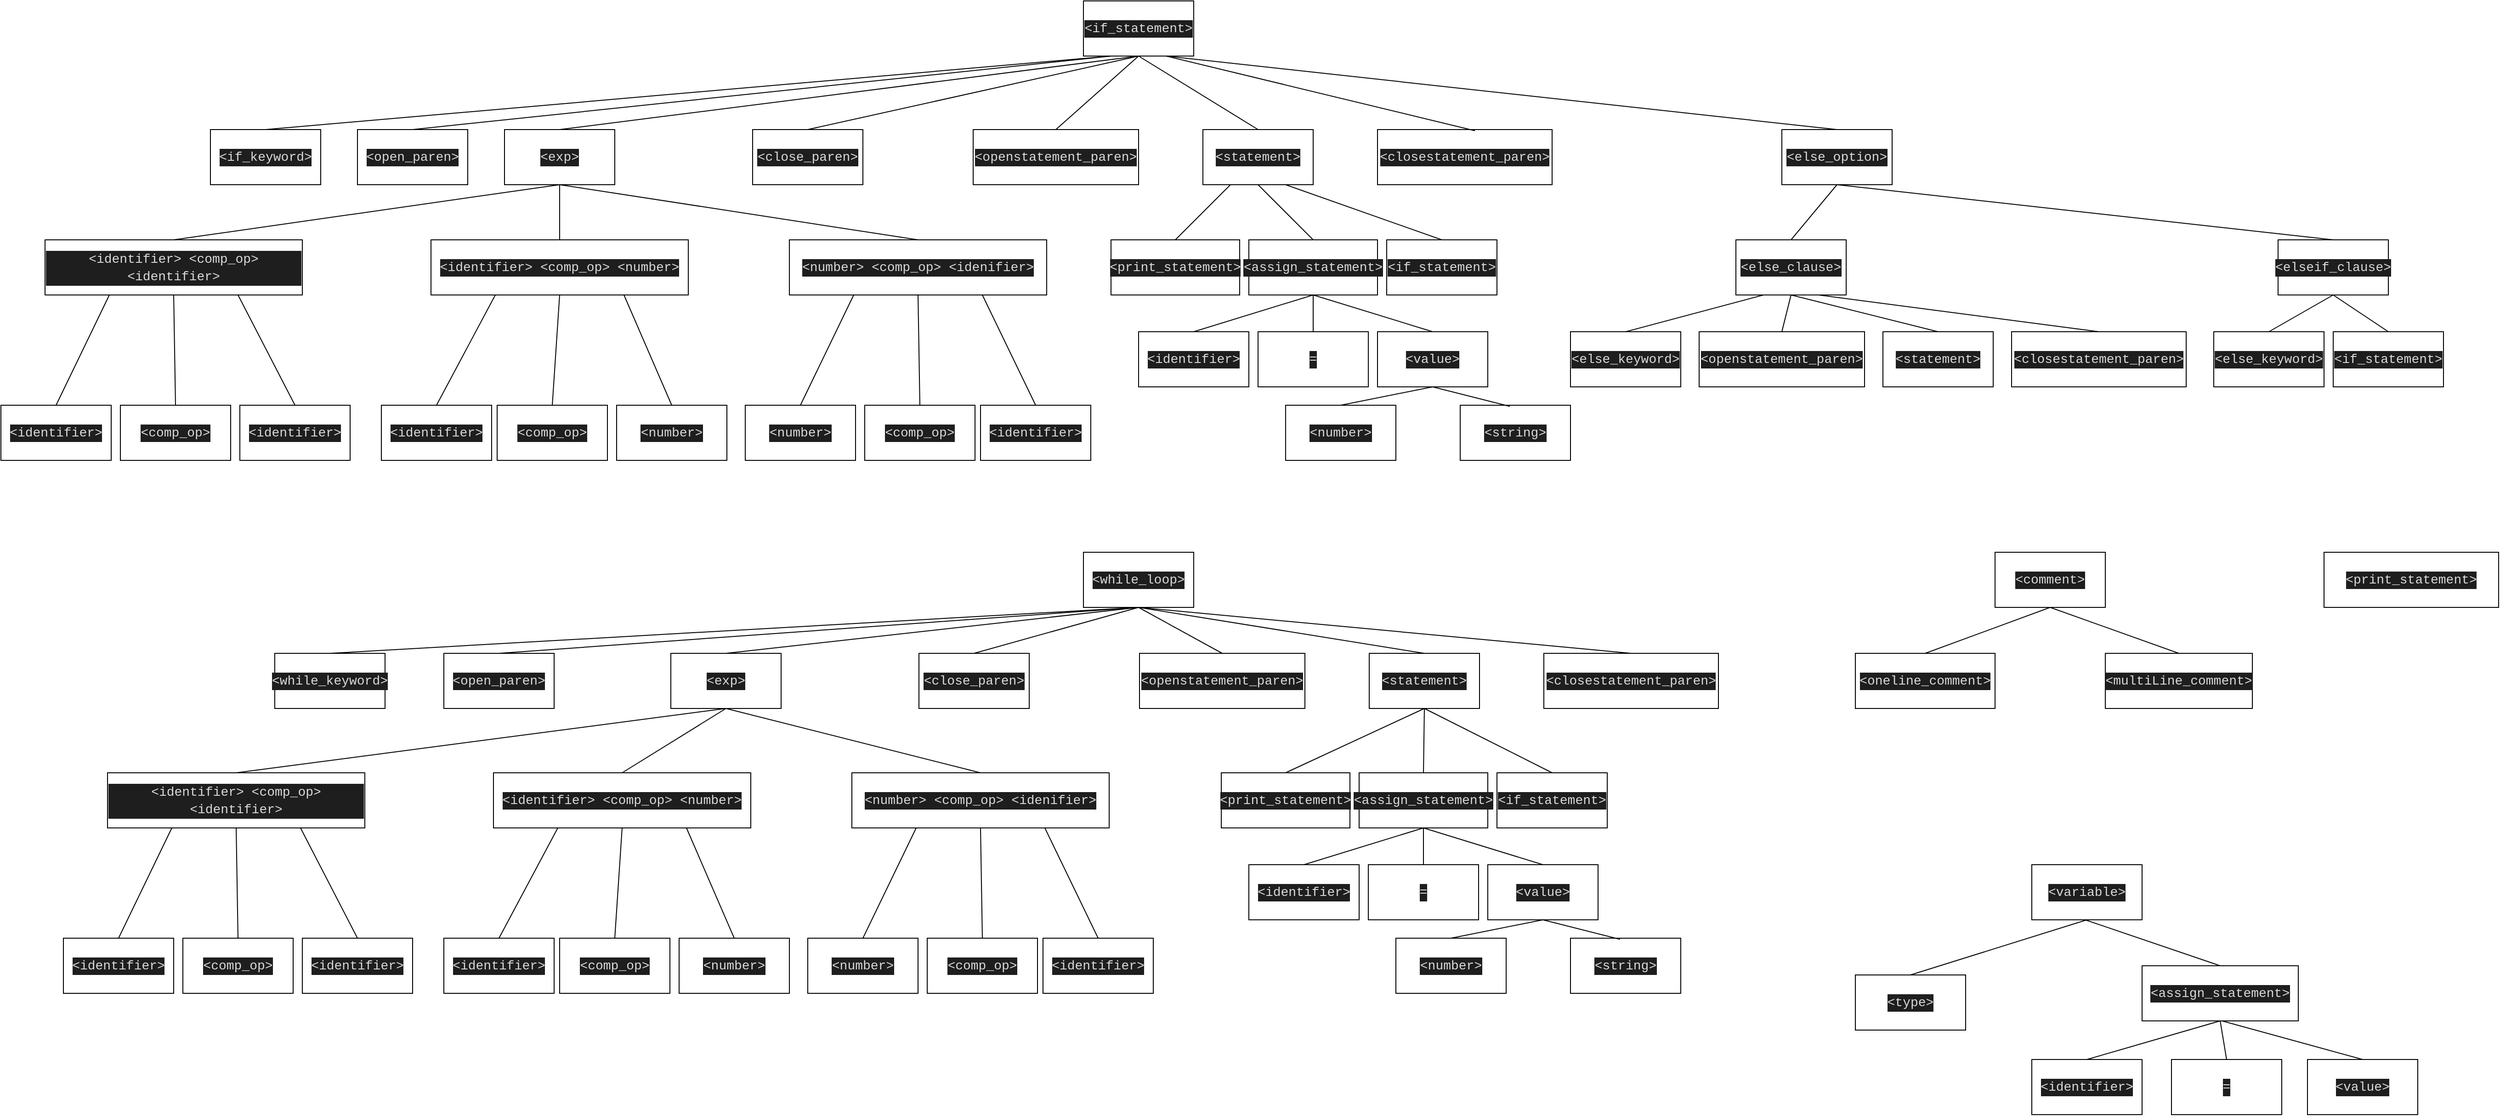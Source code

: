 <mxfile version="21.3.8" type="device">
  <diagram name="Page-1" id="yXbEGQJf7H1Jeo9i5o70">
    <mxGraphModel dx="4175" dy="1518" grid="1" gridSize="10" guides="1" tooltips="1" connect="1" arrows="1" fold="1" page="1" pageScale="1" pageWidth="827" pageHeight="1169" math="0" shadow="0">
      <root>
        <mxCell id="0" />
        <mxCell id="1" parent="0" />
        <mxCell id="2p6jp48QGZY72tZrBhaz-2" value="&lt;div style=&quot;color: rgb(218, 218, 218); background-color: rgb(30, 30, 30); font-family: Consolas, &amp;quot;Courier New&amp;quot;, monospace; font-size: 14px; line-height: 19px;&quot;&gt;&amp;lt;if_statement&amp;gt;&lt;/div&gt;" style="rounded=0;whiteSpace=wrap;html=1;" parent="1" vertex="1">
          <mxGeometry x="550" y="30" width="120" height="60" as="geometry" />
        </mxCell>
        <mxCell id="2p6jp48QGZY72tZrBhaz-3" value="&lt;div style=&quot;color: rgb(218, 218, 218); background-color: rgb(30, 30, 30); font-family: Consolas, &amp;quot;Courier New&amp;quot;, monospace; font-size: 14px; line-height: 19px;&quot;&gt;&lt;div style=&quot;line-height: 19px;&quot;&gt;&amp;lt;if_keyword&amp;gt;&lt;/div&gt;&lt;/div&gt;" style="rounded=0;whiteSpace=wrap;html=1;" parent="1" vertex="1">
          <mxGeometry x="-400" y="170" width="120" height="60" as="geometry" />
        </mxCell>
        <mxCell id="2p6jp48QGZY72tZrBhaz-4" value="&lt;div style=&quot;color: rgb(218, 218, 218); background-color: rgb(30, 30, 30); font-family: Consolas, &amp;quot;Courier New&amp;quot;, monospace; font-size: 14px; line-height: 19px;&quot;&gt;&lt;div style=&quot;line-height: 19px;&quot;&gt;&amp;lt;open_paren&amp;gt;&lt;/div&gt;&lt;/div&gt;" style="rounded=0;whiteSpace=wrap;html=1;" parent="1" vertex="1">
          <mxGeometry x="-240" y="170" width="120" height="60" as="geometry" />
        </mxCell>
        <mxCell id="2p6jp48QGZY72tZrBhaz-5" value="&lt;div style=&quot;color: rgb(218, 218, 218); background-color: rgb(30, 30, 30); font-family: Consolas, &amp;quot;Courier New&amp;quot;, monospace; font-size: 14px; line-height: 19px;&quot;&gt;&lt;div style=&quot;line-height: 19px;&quot;&gt;&amp;lt;exp&amp;gt;&lt;/div&gt;&lt;/div&gt;" style="rounded=0;whiteSpace=wrap;html=1;" parent="1" vertex="1">
          <mxGeometry x="-80" y="170" width="120" height="60" as="geometry" />
        </mxCell>
        <mxCell id="2p6jp48QGZY72tZrBhaz-6" value="&lt;div style=&quot;color: rgb(218, 218, 218); background-color: rgb(30, 30, 30); font-family: Consolas, &amp;quot;Courier New&amp;quot;, monospace; font-size: 14px; line-height: 19px;&quot;&gt;&lt;div style=&quot;line-height: 19px;&quot;&gt;&amp;lt;close_paren&amp;gt;&lt;/div&gt;&lt;/div&gt;" style="rounded=0;whiteSpace=wrap;html=1;" parent="1" vertex="1">
          <mxGeometry x="190" y="170" width="120" height="60" as="geometry" />
        </mxCell>
        <mxCell id="2p6jp48QGZY72tZrBhaz-7" value="&lt;div style=&quot;color: rgb(218, 218, 218); background-color: rgb(30, 30, 30); font-family: Consolas, &amp;quot;Courier New&amp;quot;, monospace; font-size: 14px; line-height: 19px;&quot;&gt;&lt;div style=&quot;line-height: 19px;&quot;&gt;&amp;lt;openstatement_paren&amp;gt;&lt;/div&gt;&lt;/div&gt;" style="rounded=0;whiteSpace=wrap;html=1;" parent="1" vertex="1">
          <mxGeometry x="430" y="170" width="180" height="60" as="geometry" />
        </mxCell>
        <mxCell id="2p6jp48QGZY72tZrBhaz-8" value="&lt;div style=&quot;color: rgb(218, 218, 218); background-color: rgb(30, 30, 30); font-family: Consolas, &amp;quot;Courier New&amp;quot;, monospace; font-size: 14px; line-height: 19px;&quot;&gt;&amp;lt;statement&amp;gt;&lt;/div&gt;" style="rounded=0;whiteSpace=wrap;html=1;" parent="1" vertex="1">
          <mxGeometry x="680" y="170" width="120" height="60" as="geometry" />
        </mxCell>
        <mxCell id="2p6jp48QGZY72tZrBhaz-9" value="&lt;div style=&quot;color: rgb(218, 218, 218); background-color: rgb(30, 30, 30); font-family: Consolas, &amp;quot;Courier New&amp;quot;, monospace; font-size: 14px; line-height: 19px;&quot;&gt;&lt;div style=&quot;line-height: 19px;&quot;&gt;&amp;lt;closestatement_paren&amp;gt;&lt;/div&gt;&lt;/div&gt;" style="rounded=0;whiteSpace=wrap;html=1;" parent="1" vertex="1">
          <mxGeometry x="870" y="170" width="190" height="60" as="geometry" />
        </mxCell>
        <mxCell id="2p6jp48QGZY72tZrBhaz-10" value="&lt;div style=&quot;color: rgb(218, 218, 218); background-color: rgb(30, 30, 30); font-family: Consolas, &amp;quot;Courier New&amp;quot;, monospace; font-size: 14px; line-height: 19px;&quot;&gt;&lt;div style=&quot;line-height: 19px;&quot;&gt;&lt;div style=&quot;line-height: 19px;&quot;&gt;&amp;lt;else_option&amp;gt;&lt;/div&gt;&lt;/div&gt;&lt;/div&gt;" style="rounded=0;whiteSpace=wrap;html=1;" parent="1" vertex="1">
          <mxGeometry x="1310" y="170" width="120" height="60" as="geometry" />
        </mxCell>
        <mxCell id="2p6jp48QGZY72tZrBhaz-11" value="" style="endArrow=none;html=1;rounded=0;entryX=0.25;entryY=1;entryDx=0;entryDy=0;exitX=0.5;exitY=0;exitDx=0;exitDy=0;" parent="1" source="2p6jp48QGZY72tZrBhaz-3" target="2p6jp48QGZY72tZrBhaz-2" edge="1">
          <mxGeometry width="50" height="50" relative="1" as="geometry">
            <mxPoint x="390" y="420" as="sourcePoint" />
            <mxPoint x="440" y="370" as="targetPoint" />
          </mxGeometry>
        </mxCell>
        <mxCell id="2p6jp48QGZY72tZrBhaz-12" value="" style="endArrow=none;html=1;rounded=0;exitX=0.5;exitY=0;exitDx=0;exitDy=0;" parent="1" source="2p6jp48QGZY72tZrBhaz-4" edge="1">
          <mxGeometry width="50" height="50" relative="1" as="geometry">
            <mxPoint x="160" y="180" as="sourcePoint" />
            <mxPoint x="580" y="90" as="targetPoint" />
          </mxGeometry>
        </mxCell>
        <mxCell id="2p6jp48QGZY72tZrBhaz-13" value="" style="endArrow=none;html=1;rounded=0;exitX=0.5;exitY=0;exitDx=0;exitDy=0;entryX=0.5;entryY=1;entryDx=0;entryDy=0;" parent="1" source="2p6jp48QGZY72tZrBhaz-5" target="2p6jp48QGZY72tZrBhaz-2" edge="1">
          <mxGeometry width="50" height="50" relative="1" as="geometry">
            <mxPoint x="290" y="180" as="sourcePoint" />
            <mxPoint x="590" y="100" as="targetPoint" />
          </mxGeometry>
        </mxCell>
        <mxCell id="2p6jp48QGZY72tZrBhaz-14" value="" style="endArrow=none;html=1;rounded=0;exitX=0.5;exitY=0;exitDx=0;exitDy=0;" parent="1" source="2p6jp48QGZY72tZrBhaz-6" edge="1">
          <mxGeometry width="50" height="50" relative="1" as="geometry">
            <mxPoint x="420" y="180" as="sourcePoint" />
            <mxPoint x="610" y="90" as="targetPoint" />
          </mxGeometry>
        </mxCell>
        <mxCell id="2p6jp48QGZY72tZrBhaz-15" value="" style="endArrow=none;html=1;rounded=0;exitX=0.5;exitY=0;exitDx=0;exitDy=0;entryX=0.5;entryY=1;entryDx=0;entryDy=0;" parent="1" source="2p6jp48QGZY72tZrBhaz-7" target="2p6jp48QGZY72tZrBhaz-2" edge="1">
          <mxGeometry width="50" height="50" relative="1" as="geometry">
            <mxPoint x="550" y="180" as="sourcePoint" />
            <mxPoint x="620" y="100" as="targetPoint" />
          </mxGeometry>
        </mxCell>
        <mxCell id="2p6jp48QGZY72tZrBhaz-16" value="" style="endArrow=none;html=1;rounded=0;exitX=0.5;exitY=0;exitDx=0;exitDy=0;entryX=0.5;entryY=1;entryDx=0;entryDy=0;" parent="1" source="2p6jp48QGZY72tZrBhaz-8" target="2p6jp48QGZY72tZrBhaz-2" edge="1">
          <mxGeometry width="50" height="50" relative="1" as="geometry">
            <mxPoint x="680" y="180" as="sourcePoint" />
            <mxPoint x="620" y="100" as="targetPoint" />
          </mxGeometry>
        </mxCell>
        <mxCell id="2p6jp48QGZY72tZrBhaz-17" value="" style="endArrow=none;html=1;rounded=0;exitX=0.558;exitY=0.021;exitDx=0;exitDy=0;entryX=0.75;entryY=1;entryDx=0;entryDy=0;exitPerimeter=0;" parent="1" source="2p6jp48QGZY72tZrBhaz-9" target="2p6jp48QGZY72tZrBhaz-2" edge="1">
          <mxGeometry width="50" height="50" relative="1" as="geometry">
            <mxPoint x="810" y="180" as="sourcePoint" />
            <mxPoint x="620" y="100" as="targetPoint" />
          </mxGeometry>
        </mxCell>
        <mxCell id="2p6jp48QGZY72tZrBhaz-18" value="" style="endArrow=none;html=1;rounded=0;exitX=0.5;exitY=0;exitDx=0;exitDy=0;entryX=0.75;entryY=1;entryDx=0;entryDy=0;" parent="1" source="2p6jp48QGZY72tZrBhaz-10" target="2p6jp48QGZY72tZrBhaz-2" edge="1">
          <mxGeometry width="50" height="50" relative="1" as="geometry">
            <mxPoint x="947" y="181" as="sourcePoint" />
            <mxPoint x="650" y="100" as="targetPoint" />
          </mxGeometry>
        </mxCell>
        <mxCell id="2p6jp48QGZY72tZrBhaz-19" value="&lt;div style=&quot;color: rgb(218, 218, 218); background-color: rgb(30, 30, 30); font-family: Consolas, &amp;quot;Courier New&amp;quot;, monospace; font-size: 14px; line-height: 19px;&quot;&gt;&lt;div style=&quot;line-height: 19px;&quot;&gt;&lt;div style=&quot;line-height: 19px;&quot;&gt;&amp;lt;identifier&amp;gt; &amp;lt;comp_op&amp;gt; &amp;lt;identifier&amp;gt;&lt;/div&gt;&lt;/div&gt;&lt;/div&gt;" style="rounded=0;whiteSpace=wrap;html=1;" parent="1" vertex="1">
          <mxGeometry x="-580" y="290" width="280" height="60" as="geometry" />
        </mxCell>
        <mxCell id="2p6jp48QGZY72tZrBhaz-20" value="&lt;div style=&quot;color: rgb(218, 218, 218); background-color: rgb(30, 30, 30); font-family: Consolas, &amp;quot;Courier New&amp;quot;, monospace; font-size: 14px; line-height: 19px;&quot;&gt;&lt;div style=&quot;line-height: 19px;&quot;&gt;&lt;div style=&quot;line-height: 19px;&quot;&gt;&lt;div style=&quot;line-height: 19px;&quot;&gt;&amp;lt;identifier&amp;gt; &amp;lt;comp_op&amp;gt; &amp;lt;number&amp;gt;&lt;/div&gt;&lt;/div&gt;&lt;/div&gt;&lt;/div&gt;" style="rounded=0;whiteSpace=wrap;html=1;" parent="1" vertex="1">
          <mxGeometry x="-160" y="290" width="280" height="60" as="geometry" />
        </mxCell>
        <mxCell id="2p6jp48QGZY72tZrBhaz-21" value="&lt;div style=&quot;color: rgb(218, 218, 218); background-color: rgb(30, 30, 30); font-family: Consolas, &amp;quot;Courier New&amp;quot;, monospace; font-size: 14px; line-height: 19px;&quot;&gt;&lt;div style=&quot;line-height: 19px;&quot;&gt;&lt;div style=&quot;line-height: 19px;&quot;&gt;&lt;div style=&quot;line-height: 19px;&quot;&gt;&lt;div style=&quot;line-height: 19px;&quot;&gt;&amp;lt;number&amp;gt; &amp;lt;comp_op&amp;gt; &amp;lt;idenifier&amp;gt;&lt;/div&gt;&lt;/div&gt;&lt;/div&gt;&lt;/div&gt;&lt;/div&gt;" style="rounded=0;whiteSpace=wrap;html=1;" parent="1" vertex="1">
          <mxGeometry x="230" y="290" width="280" height="60" as="geometry" />
        </mxCell>
        <mxCell id="2p6jp48QGZY72tZrBhaz-22" value="" style="endArrow=none;html=1;rounded=0;entryX=0.5;entryY=1;entryDx=0;entryDy=0;exitX=0.5;exitY=0;exitDx=0;exitDy=0;" parent="1" source="2p6jp48QGZY72tZrBhaz-19" target="2p6jp48QGZY72tZrBhaz-5" edge="1">
          <mxGeometry width="50" height="50" relative="1" as="geometry">
            <mxPoint x="390" y="400" as="sourcePoint" />
            <mxPoint x="440" y="350" as="targetPoint" />
          </mxGeometry>
        </mxCell>
        <mxCell id="2p6jp48QGZY72tZrBhaz-23" value="" style="endArrow=none;html=1;rounded=0;entryX=0.5;entryY=1;entryDx=0;entryDy=0;exitX=0.5;exitY=0;exitDx=0;exitDy=0;" parent="1" source="2p6jp48QGZY72tZrBhaz-20" target="2p6jp48QGZY72tZrBhaz-5" edge="1">
          <mxGeometry width="50" height="50" relative="1" as="geometry">
            <mxPoint x="270" y="390" as="sourcePoint" />
            <mxPoint x="420" y="240" as="targetPoint" />
          </mxGeometry>
        </mxCell>
        <mxCell id="2p6jp48QGZY72tZrBhaz-24" value="" style="endArrow=none;html=1;rounded=0;entryX=0.5;entryY=0;entryDx=0;entryDy=0;exitX=0.5;exitY=1;exitDx=0;exitDy=0;" parent="1" source="2p6jp48QGZY72tZrBhaz-5" target="2p6jp48QGZY72tZrBhaz-21" edge="1">
          <mxGeometry width="50" height="50" relative="1" as="geometry">
            <mxPoint x="564" y="390" as="sourcePoint" />
            <mxPoint x="420" y="240" as="targetPoint" />
          </mxGeometry>
        </mxCell>
        <mxCell id="2p6jp48QGZY72tZrBhaz-25" value="&lt;div style=&quot;color: rgb(218, 218, 218); background-color: rgb(30, 30, 30); font-family: Consolas, &amp;quot;Courier New&amp;quot;, monospace; font-size: 14px; line-height: 19px;&quot;&gt;&amp;lt;identifier&amp;gt;&lt;/div&gt;" style="rounded=0;whiteSpace=wrap;html=1;" parent="1" vertex="1">
          <mxGeometry x="-628" y="470" width="120" height="60" as="geometry" />
        </mxCell>
        <mxCell id="2p6jp48QGZY72tZrBhaz-26" value="&lt;div style=&quot;color: rgb(218, 218, 218); background-color: rgb(30, 30, 30); font-family: Consolas, &amp;quot;Courier New&amp;quot;, monospace; font-size: 14px; line-height: 19px;&quot;&gt;&amp;lt;identifier&amp;gt;&lt;br&gt;&lt;/div&gt;" style="rounded=0;whiteSpace=wrap;html=1;" parent="1" vertex="1">
          <mxGeometry x="-368" y="470" width="120" height="60" as="geometry" />
        </mxCell>
        <mxCell id="2p6jp48QGZY72tZrBhaz-27" value="&lt;div style=&quot;color: rgb(218, 218, 218); background-color: rgb(30, 30, 30); font-family: Consolas, &amp;quot;Courier New&amp;quot;, monospace; font-size: 14px; line-height: 19px;&quot;&gt;&amp;lt;identifier&amp;gt;&lt;br&gt;&lt;/div&gt;" style="rounded=0;whiteSpace=wrap;html=1;" parent="1" vertex="1">
          <mxGeometry x="-214" y="470" width="120" height="60" as="geometry" />
        </mxCell>
        <mxCell id="2p6jp48QGZY72tZrBhaz-28" value="&lt;div style=&quot;color: rgb(218, 218, 218); background-color: rgb(30, 30, 30); font-family: Consolas, &amp;quot;Courier New&amp;quot;, monospace; font-size: 14px; line-height: 19px;&quot;&gt;&amp;lt;identifier&amp;gt;&lt;br&gt;&lt;/div&gt;" style="rounded=0;whiteSpace=wrap;html=1;" parent="1" vertex="1">
          <mxGeometry x="438" y="470" width="120" height="60" as="geometry" />
        </mxCell>
        <mxCell id="2p6jp48QGZY72tZrBhaz-29" value="&lt;div style=&quot;color: rgb(218, 218, 218); background-color: rgb(30, 30, 30); font-family: Consolas, &amp;quot;Courier New&amp;quot;, monospace; font-size: 14px; line-height: 19px;&quot;&gt;&amp;lt;comp_op&amp;gt;&lt;br&gt;&lt;/div&gt;" style="rounded=0;whiteSpace=wrap;html=1;" parent="1" vertex="1">
          <mxGeometry x="-498" y="470" width="120" height="60" as="geometry" />
        </mxCell>
        <mxCell id="2p6jp48QGZY72tZrBhaz-30" value="&lt;div style=&quot;color: rgb(218, 218, 218); background-color: rgb(30, 30, 30); font-family: Consolas, &amp;quot;Courier New&amp;quot;, monospace; font-size: 14px; line-height: 19px;&quot;&gt;&amp;lt;comp_op&amp;gt;&lt;br&gt;&lt;/div&gt;" style="rounded=0;whiteSpace=wrap;html=1;" parent="1" vertex="1">
          <mxGeometry x="-88" y="470" width="120" height="60" as="geometry" />
        </mxCell>
        <mxCell id="2p6jp48QGZY72tZrBhaz-31" value="&lt;div style=&quot;color: rgb(218, 218, 218); background-color: rgb(30, 30, 30); font-family: Consolas, &amp;quot;Courier New&amp;quot;, monospace; font-size: 14px; line-height: 19px;&quot;&gt;&amp;lt;comp_op&amp;gt;&lt;br&gt;&lt;/div&gt;" style="rounded=0;whiteSpace=wrap;html=1;" parent="1" vertex="1">
          <mxGeometry x="312" y="470" width="120" height="60" as="geometry" />
        </mxCell>
        <mxCell id="2p6jp48QGZY72tZrBhaz-32" value="&lt;div style=&quot;color: rgb(218, 218, 218); background-color: rgb(30, 30, 30); font-family: Consolas, &amp;quot;Courier New&amp;quot;, monospace; font-size: 14px; line-height: 19px;&quot;&gt;&amp;lt;number&amp;gt;&lt;br&gt;&lt;/div&gt;" style="rounded=0;whiteSpace=wrap;html=1;" parent="1" vertex="1">
          <mxGeometry x="42" y="470" width="120" height="60" as="geometry" />
        </mxCell>
        <mxCell id="2p6jp48QGZY72tZrBhaz-33" value="&lt;div style=&quot;color: rgb(218, 218, 218); background-color: rgb(30, 30, 30); font-family: Consolas, &amp;quot;Courier New&amp;quot;, monospace; font-size: 14px; line-height: 19px;&quot;&gt;&amp;lt;number&amp;gt;&lt;br&gt;&lt;/div&gt;" style="rounded=0;whiteSpace=wrap;html=1;" parent="1" vertex="1">
          <mxGeometry x="182" y="470" width="120" height="60" as="geometry" />
        </mxCell>
        <mxCell id="2p6jp48QGZY72tZrBhaz-34" value="" style="endArrow=none;html=1;rounded=0;exitX=0.5;exitY=0;exitDx=0;exitDy=0;entryX=0.25;entryY=1;entryDx=0;entryDy=0;" parent="1" source="2p6jp48QGZY72tZrBhaz-25" target="2p6jp48QGZY72tZrBhaz-19" edge="1">
          <mxGeometry width="50" height="50" relative="1" as="geometry">
            <mxPoint x="162" y="400" as="sourcePoint" />
            <mxPoint x="212" y="350" as="targetPoint" />
          </mxGeometry>
        </mxCell>
        <mxCell id="2p6jp48QGZY72tZrBhaz-35" value="" style="endArrow=none;html=1;rounded=0;exitX=0.5;exitY=0;exitDx=0;exitDy=0;entryX=0.5;entryY=1;entryDx=0;entryDy=0;" parent="1" source="2p6jp48QGZY72tZrBhaz-29" target="2p6jp48QGZY72tZrBhaz-19" edge="1">
          <mxGeometry width="50" height="50" relative="1" as="geometry">
            <mxPoint x="-558" y="480" as="sourcePoint" />
            <mxPoint x="-498" y="440" as="targetPoint" />
          </mxGeometry>
        </mxCell>
        <mxCell id="2p6jp48QGZY72tZrBhaz-36" value="" style="endArrow=none;html=1;rounded=0;exitX=0.5;exitY=0;exitDx=0;exitDy=0;entryX=0.75;entryY=1;entryDx=0;entryDy=0;" parent="1" source="2p6jp48QGZY72tZrBhaz-26" target="2p6jp48QGZY72tZrBhaz-19" edge="1">
          <mxGeometry width="50" height="50" relative="1" as="geometry">
            <mxPoint x="-428" y="480" as="sourcePoint" />
            <mxPoint x="-428" y="440" as="targetPoint" />
          </mxGeometry>
        </mxCell>
        <mxCell id="2p6jp48QGZY72tZrBhaz-37" value="" style="endArrow=none;html=1;rounded=0;exitX=0.5;exitY=0;exitDx=0;exitDy=0;entryX=0.25;entryY=1;entryDx=0;entryDy=0;" parent="1" source="2p6jp48QGZY72tZrBhaz-27" target="2p6jp48QGZY72tZrBhaz-20" edge="1">
          <mxGeometry width="50" height="50" relative="1" as="geometry">
            <mxPoint x="-298" y="480" as="sourcePoint" />
            <mxPoint x="-358" y="440" as="targetPoint" />
          </mxGeometry>
        </mxCell>
        <mxCell id="2p6jp48QGZY72tZrBhaz-38" value="" style="endArrow=none;html=1;rounded=0;exitX=0.5;exitY=0;exitDx=0;exitDy=0;entryX=0.5;entryY=1;entryDx=0;entryDy=0;" parent="1" source="2p6jp48QGZY72tZrBhaz-30" target="2p6jp48QGZY72tZrBhaz-20" edge="1">
          <mxGeometry width="50" height="50" relative="1" as="geometry">
            <mxPoint x="-144" y="480" as="sourcePoint" />
            <mxPoint x="-78" y="440" as="targetPoint" />
          </mxGeometry>
        </mxCell>
        <mxCell id="2p6jp48QGZY72tZrBhaz-39" value="" style="endArrow=none;html=1;rounded=0;exitX=0.5;exitY=0;exitDx=0;exitDy=0;entryX=0.75;entryY=1;entryDx=0;entryDy=0;" parent="1" source="2p6jp48QGZY72tZrBhaz-32" target="2p6jp48QGZY72tZrBhaz-20" edge="1">
          <mxGeometry width="50" height="50" relative="1" as="geometry">
            <mxPoint x="-18" y="480" as="sourcePoint" />
            <mxPoint x="-8" y="440" as="targetPoint" />
          </mxGeometry>
        </mxCell>
        <mxCell id="2p6jp48QGZY72tZrBhaz-40" value="" style="endArrow=none;html=1;rounded=0;exitX=0.5;exitY=0;exitDx=0;exitDy=0;entryX=0.25;entryY=1;entryDx=0;entryDy=0;" parent="1" source="2p6jp48QGZY72tZrBhaz-33" target="2p6jp48QGZY72tZrBhaz-21" edge="1">
          <mxGeometry width="50" height="50" relative="1" as="geometry">
            <mxPoint x="112" y="480" as="sourcePoint" />
            <mxPoint x="62" y="440" as="targetPoint" />
          </mxGeometry>
        </mxCell>
        <mxCell id="2p6jp48QGZY72tZrBhaz-41" value="" style="endArrow=none;html=1;rounded=0;exitX=0.5;exitY=0;exitDx=0;exitDy=0;entryX=0.5;entryY=1;entryDx=0;entryDy=0;" parent="1" source="2p6jp48QGZY72tZrBhaz-31" target="2p6jp48QGZY72tZrBhaz-21" edge="1">
          <mxGeometry width="50" height="50" relative="1" as="geometry">
            <mxPoint x="252" y="480" as="sourcePoint" />
            <mxPoint x="312" y="440" as="targetPoint" />
          </mxGeometry>
        </mxCell>
        <mxCell id="2p6jp48QGZY72tZrBhaz-42" value="" style="endArrow=none;html=1;rounded=0;exitX=0.5;exitY=0;exitDx=0;exitDy=0;entryX=0.75;entryY=1;entryDx=0;entryDy=0;" parent="1" source="2p6jp48QGZY72tZrBhaz-28" target="2p6jp48QGZY72tZrBhaz-21" edge="1">
          <mxGeometry width="50" height="50" relative="1" as="geometry">
            <mxPoint x="382" y="480" as="sourcePoint" />
            <mxPoint x="382" y="440" as="targetPoint" />
          </mxGeometry>
        </mxCell>
        <mxCell id="2p6jp48QGZY72tZrBhaz-43" value="&lt;div style=&quot;color: rgb(218, 218, 218); background-color: rgb(30, 30, 30); font-family: Consolas, &amp;quot;Courier New&amp;quot;, monospace; font-size: 14px; line-height: 19px;&quot;&gt;&lt;div style=&quot;line-height: 19px;&quot;&gt;&amp;lt;print_statement&amp;gt;&lt;/div&gt;&lt;/div&gt;" style="rounded=0;whiteSpace=wrap;html=1;" parent="1" vertex="1">
          <mxGeometry x="580" y="290" width="140" height="60" as="geometry" />
        </mxCell>
        <mxCell id="2p6jp48QGZY72tZrBhaz-44" value="&lt;div style=&quot;color: rgb(218, 218, 218); background-color: rgb(30, 30, 30); font-family: Consolas, &amp;quot;Courier New&amp;quot;, monospace; font-size: 14px; line-height: 19px;&quot;&gt;&amp;lt;if_statement&amp;gt;&lt;br&gt;&lt;/div&gt;" style="rounded=0;whiteSpace=wrap;html=1;" parent="1" vertex="1">
          <mxGeometry x="880" y="290" width="120" height="60" as="geometry" />
        </mxCell>
        <mxCell id="2p6jp48QGZY72tZrBhaz-45" value="&lt;div style=&quot;color: rgb(218, 218, 218); background-color: rgb(30, 30, 30); font-family: Consolas, &amp;quot;Courier New&amp;quot;, monospace; font-size: 14px; line-height: 19px;&quot;&gt;&lt;div style=&quot;line-height: 19px;&quot;&gt;&amp;lt;assign_statement&amp;gt;&lt;/div&gt;&lt;/div&gt;" style="rounded=0;whiteSpace=wrap;html=1;" parent="1" vertex="1">
          <mxGeometry x="730" y="290" width="140" height="60" as="geometry" />
        </mxCell>
        <mxCell id="2p6jp48QGZY72tZrBhaz-46" value="" style="endArrow=none;html=1;rounded=0;entryX=0.25;entryY=1;entryDx=0;entryDy=0;exitX=0.5;exitY=0;exitDx=0;exitDy=0;" parent="1" source="2p6jp48QGZY72tZrBhaz-43" target="2p6jp48QGZY72tZrBhaz-8" edge="1">
          <mxGeometry width="50" height="50" relative="1" as="geometry">
            <mxPoint x="290" y="400" as="sourcePoint" />
            <mxPoint x="340" y="350" as="targetPoint" />
          </mxGeometry>
        </mxCell>
        <mxCell id="2p6jp48QGZY72tZrBhaz-47" value="" style="endArrow=none;html=1;rounded=0;entryX=0.5;entryY=1;entryDx=0;entryDy=0;exitX=0.5;exitY=0;exitDx=0;exitDy=0;" parent="1" source="2p6jp48QGZY72tZrBhaz-45" target="2p6jp48QGZY72tZrBhaz-8" edge="1">
          <mxGeometry width="50" height="50" relative="1" as="geometry">
            <mxPoint x="680" y="300" as="sourcePoint" />
            <mxPoint x="780" y="240" as="targetPoint" />
          </mxGeometry>
        </mxCell>
        <mxCell id="2p6jp48QGZY72tZrBhaz-48" value="" style="endArrow=none;html=1;rounded=0;entryX=0.75;entryY=1;entryDx=0;entryDy=0;exitX=0.5;exitY=0;exitDx=0;exitDy=0;" parent="1" source="2p6jp48QGZY72tZrBhaz-44" target="2p6jp48QGZY72tZrBhaz-8" edge="1">
          <mxGeometry width="50" height="50" relative="1" as="geometry">
            <mxPoint x="830" y="300" as="sourcePoint" />
            <mxPoint x="810" y="240" as="targetPoint" />
          </mxGeometry>
        </mxCell>
        <mxCell id="2p6jp48QGZY72tZrBhaz-49" value="&lt;div style=&quot;color: rgb(218, 218, 218); background-color: rgb(30, 30, 30); font-family: Consolas, &amp;quot;Courier New&amp;quot;, monospace; font-size: 14px; line-height: 19px;&quot;&gt;&lt;div style=&quot;line-height: 19px;&quot;&gt;&amp;lt;identifier&amp;gt;&lt;/div&gt;&lt;/div&gt;" style="rounded=0;whiteSpace=wrap;html=1;" parent="1" vertex="1">
          <mxGeometry x="610" y="390" width="120" height="60" as="geometry" />
        </mxCell>
        <mxCell id="2p6jp48QGZY72tZrBhaz-50" value="&lt;div style=&quot;color: rgb(218, 218, 218); background-color: rgb(30, 30, 30); font-family: Consolas, &amp;quot;Courier New&amp;quot;, monospace; font-size: 14px; line-height: 19px;&quot;&gt;&lt;div style=&quot;line-height: 19px;&quot;&gt;=&lt;/div&gt;&lt;/div&gt;" style="rounded=0;whiteSpace=wrap;html=1;" parent="1" vertex="1">
          <mxGeometry x="740" y="390" width="120" height="60" as="geometry" />
        </mxCell>
        <mxCell id="2p6jp48QGZY72tZrBhaz-51" value="&lt;div style=&quot;color: rgb(218, 218, 218); background-color: rgb(30, 30, 30); font-family: Consolas, &amp;quot;Courier New&amp;quot;, monospace; font-size: 14px; line-height: 19px;&quot;&gt;&lt;div style=&quot;line-height: 19px;&quot;&gt;&lt;div style=&quot;line-height: 19px;&quot;&gt;&amp;lt;value&amp;gt;&lt;/div&gt;&lt;/div&gt;&lt;/div&gt;" style="rounded=0;whiteSpace=wrap;html=1;" parent="1" vertex="1">
          <mxGeometry x="870" y="390" width="120" height="60" as="geometry" />
        </mxCell>
        <mxCell id="2p6jp48QGZY72tZrBhaz-52" value="&lt;div style=&quot;color: rgb(218, 218, 218); background-color: rgb(30, 30, 30); font-family: Consolas, &amp;quot;Courier New&amp;quot;, monospace; font-size: 14px; line-height: 19px;&quot;&gt;&lt;div style=&quot;line-height: 19px;&quot;&gt;&lt;div style=&quot;line-height: 19px;&quot;&gt;&lt;div style=&quot;line-height: 19px;&quot;&gt;&amp;lt;number&amp;gt; &lt;/div&gt;&lt;/div&gt;&lt;/div&gt;&lt;/div&gt;" style="rounded=0;whiteSpace=wrap;html=1;" parent="1" vertex="1">
          <mxGeometry x="770" y="470" width="120" height="60" as="geometry" />
        </mxCell>
        <mxCell id="2p6jp48QGZY72tZrBhaz-53" value="&lt;div style=&quot;color: rgb(218, 218, 218); background-color: rgb(30, 30, 30); font-family: Consolas, &amp;quot;Courier New&amp;quot;, monospace; font-size: 14px; line-height: 19px;&quot;&gt;&lt;div style=&quot;line-height: 19px;&quot;&gt;&lt;div style=&quot;line-height: 19px;&quot;&gt;&lt;div style=&quot;line-height: 19px;&quot;&gt;&amp;lt;string&amp;gt;&lt;/div&gt;&lt;/div&gt;&lt;/div&gt;&lt;/div&gt;" style="rounded=0;whiteSpace=wrap;html=1;" parent="1" vertex="1">
          <mxGeometry x="960" y="470" width="120" height="60" as="geometry" />
        </mxCell>
        <mxCell id="2p6jp48QGZY72tZrBhaz-54" value="" style="endArrow=none;html=1;rounded=0;entryX=0.5;entryY=1;entryDx=0;entryDy=0;exitX=0.5;exitY=0;exitDx=0;exitDy=0;" parent="1" source="2p6jp48QGZY72tZrBhaz-52" target="2p6jp48QGZY72tZrBhaz-51" edge="1">
          <mxGeometry width="50" height="50" relative="1" as="geometry">
            <mxPoint x="640" y="400" as="sourcePoint" />
            <mxPoint x="690" y="350" as="targetPoint" />
          </mxGeometry>
        </mxCell>
        <mxCell id="2p6jp48QGZY72tZrBhaz-55" value="" style="endArrow=none;html=1;rounded=0;entryX=0.5;entryY=1;entryDx=0;entryDy=0;exitX=0.45;exitY=0.021;exitDx=0;exitDy=0;exitPerimeter=0;" parent="1" source="2p6jp48QGZY72tZrBhaz-53" target="2p6jp48QGZY72tZrBhaz-51" edge="1">
          <mxGeometry width="50" height="50" relative="1" as="geometry">
            <mxPoint x="820" y="530" as="sourcePoint" />
            <mxPoint x="920" y="460" as="targetPoint" />
          </mxGeometry>
        </mxCell>
        <mxCell id="2p6jp48QGZY72tZrBhaz-56" value="" style="endArrow=none;html=1;rounded=0;entryX=0.5;entryY=1;entryDx=0;entryDy=0;exitX=0.5;exitY=0;exitDx=0;exitDy=0;" parent="1" source="2p6jp48QGZY72tZrBhaz-49" target="2p6jp48QGZY72tZrBhaz-45" edge="1">
          <mxGeometry width="50" height="50" relative="1" as="geometry">
            <mxPoint x="820" y="530" as="sourcePoint" />
            <mxPoint x="950" y="460" as="targetPoint" />
          </mxGeometry>
        </mxCell>
        <mxCell id="2p6jp48QGZY72tZrBhaz-57" value="" style="endArrow=none;html=1;rounded=0;entryX=0.5;entryY=1;entryDx=0;entryDy=0;exitX=0.5;exitY=0;exitDx=0;exitDy=0;" parent="1" source="2p6jp48QGZY72tZrBhaz-50" target="2p6jp48QGZY72tZrBhaz-45" edge="1">
          <mxGeometry width="50" height="50" relative="1" as="geometry">
            <mxPoint x="690" y="400" as="sourcePoint" />
            <mxPoint x="810" y="360" as="targetPoint" />
          </mxGeometry>
        </mxCell>
        <mxCell id="2p6jp48QGZY72tZrBhaz-58" value="" style="endArrow=none;html=1;rounded=0;entryX=0.5;entryY=1;entryDx=0;entryDy=0;exitX=0.5;exitY=0;exitDx=0;exitDy=0;" parent="1" source="2p6jp48QGZY72tZrBhaz-51" target="2p6jp48QGZY72tZrBhaz-45" edge="1">
          <mxGeometry width="50" height="50" relative="1" as="geometry">
            <mxPoint x="820" y="400" as="sourcePoint" />
            <mxPoint x="810" y="360" as="targetPoint" />
          </mxGeometry>
        </mxCell>
        <mxCell id="2p6jp48QGZY72tZrBhaz-59" value="&lt;div style=&quot;color: rgb(218, 218, 218); background-color: rgb(30, 30, 30); font-family: Consolas, &amp;quot;Courier New&amp;quot;, monospace; font-size: 14px; line-height: 19px;&quot;&gt;&lt;div style=&quot;line-height: 19px;&quot;&gt;&lt;div style=&quot;line-height: 19px;&quot;&gt;&lt;div style=&quot;line-height: 19px;&quot;&gt;&amp;lt;else_clause&amp;gt;&lt;/div&gt;&lt;/div&gt;&lt;/div&gt;&lt;/div&gt;" style="rounded=0;whiteSpace=wrap;html=1;" parent="1" vertex="1">
          <mxGeometry x="1260" y="290" width="120" height="60" as="geometry" />
        </mxCell>
        <mxCell id="2p6jp48QGZY72tZrBhaz-60" value="&lt;div style=&quot;color: rgb(218, 218, 218); background-color: rgb(30, 30, 30); font-family: Consolas, &amp;quot;Courier New&amp;quot;, monospace; font-size: 14px; line-height: 19px;&quot;&gt;&lt;div style=&quot;line-height: 19px;&quot;&gt;&lt;div style=&quot;line-height: 19px;&quot;&gt;&lt;div style=&quot;line-height: 19px;&quot;&gt;&lt;div style=&quot;line-height: 19px;&quot;&gt;&amp;lt;elseif_clause&amp;gt;&lt;/div&gt;&lt;/div&gt;&lt;/div&gt;&lt;/div&gt;&lt;/div&gt;" style="rounded=0;whiteSpace=wrap;html=1;" parent="1" vertex="1">
          <mxGeometry x="1850" y="290" width="120" height="60" as="geometry" />
        </mxCell>
        <mxCell id="2p6jp48QGZY72tZrBhaz-61" value="&lt;div style=&quot;color: rgb(218, 218, 218); background-color: rgb(30, 30, 30); font-family: Consolas, &amp;quot;Courier New&amp;quot;, monospace; font-size: 14px; line-height: 19px;&quot;&gt;&lt;div style=&quot;line-height: 19px;&quot;&gt;&lt;div style=&quot;line-height: 19px;&quot;&gt;&lt;div style=&quot;line-height: 19px;&quot;&gt;&lt;div style=&quot;line-height: 19px;&quot;&gt;&amp;lt;else_keyword&amp;gt;&lt;/div&gt;&lt;/div&gt;&lt;/div&gt;&lt;/div&gt;&lt;/div&gt;" style="rounded=0;whiteSpace=wrap;html=1;" parent="1" vertex="1">
          <mxGeometry x="1080" y="390" width="120" height="60" as="geometry" />
        </mxCell>
        <mxCell id="2p6jp48QGZY72tZrBhaz-62" value="&lt;div style=&quot;color: rgb(218, 218, 218); background-color: rgb(30, 30, 30); font-family: Consolas, &amp;quot;Courier New&amp;quot;, monospace; font-size: 14px; line-height: 19px;&quot;&gt;&lt;div style=&quot;line-height: 19px;&quot;&gt;&amp;lt;openstatement_paren&amp;gt;&lt;/div&gt;&lt;/div&gt;" style="rounded=0;whiteSpace=wrap;html=1;" parent="1" vertex="1">
          <mxGeometry x="1220" y="390" width="180" height="60" as="geometry" />
        </mxCell>
        <mxCell id="2p6jp48QGZY72tZrBhaz-63" value="&lt;div style=&quot;color: rgb(218, 218, 218); background-color: rgb(30, 30, 30); font-family: Consolas, &amp;quot;Courier New&amp;quot;, monospace; font-size: 14px; line-height: 19px;&quot;&gt;&amp;lt;statement&amp;gt;&lt;/div&gt;" style="rounded=0;whiteSpace=wrap;html=1;" parent="1" vertex="1">
          <mxGeometry x="1420" y="390" width="120" height="60" as="geometry" />
        </mxCell>
        <mxCell id="2p6jp48QGZY72tZrBhaz-64" value="&lt;div style=&quot;color: rgb(218, 218, 218); background-color: rgb(30, 30, 30); font-family: Consolas, &amp;quot;Courier New&amp;quot;, monospace; font-size: 14px; line-height: 19px;&quot;&gt;&lt;div style=&quot;line-height: 19px;&quot;&gt;&amp;lt;closestatement_paren&amp;gt;&lt;/div&gt;&lt;/div&gt;" style="rounded=0;whiteSpace=wrap;html=1;" parent="1" vertex="1">
          <mxGeometry x="1560" y="390" width="190" height="60" as="geometry" />
        </mxCell>
        <mxCell id="2p6jp48QGZY72tZrBhaz-65" value="&lt;div style=&quot;color: rgb(218, 218, 218); background-color: rgb(30, 30, 30); font-family: Consolas, &amp;quot;Courier New&amp;quot;, monospace; font-size: 14px; line-height: 19px;&quot;&gt;&lt;div style=&quot;line-height: 19px;&quot;&gt;&amp;lt;else_keyword&amp;gt;&lt;/div&gt;&lt;/div&gt;" style="rounded=0;whiteSpace=wrap;html=1;" parent="1" vertex="1">
          <mxGeometry x="1780" y="390" width="120" height="60" as="geometry" />
        </mxCell>
        <mxCell id="2p6jp48QGZY72tZrBhaz-66" value="&lt;div style=&quot;color: rgb(218, 218, 218); background-color: rgb(30, 30, 30); font-family: Consolas, &amp;quot;Courier New&amp;quot;, monospace; font-size: 14px; line-height: 19px;&quot;&gt;&amp;lt;if_statement&amp;gt;&lt;/div&gt;" style="rounded=0;whiteSpace=wrap;html=1;" parent="1" vertex="1">
          <mxGeometry x="1910" y="390" width="120" height="60" as="geometry" />
        </mxCell>
        <mxCell id="2p6jp48QGZY72tZrBhaz-67" value="" style="endArrow=none;html=1;rounded=0;exitX=0.5;exitY=0;exitDx=0;exitDy=0;entryX=0.25;entryY=1;entryDx=0;entryDy=0;" parent="1" source="2p6jp48QGZY72tZrBhaz-61" target="2p6jp48QGZY72tZrBhaz-59" edge="1">
          <mxGeometry width="50" height="50" relative="1" as="geometry">
            <mxPoint x="1150" y="400" as="sourcePoint" />
            <mxPoint x="1200" y="350" as="targetPoint" />
          </mxGeometry>
        </mxCell>
        <mxCell id="2p6jp48QGZY72tZrBhaz-68" value="" style="endArrow=none;html=1;rounded=0;exitX=0.5;exitY=0;exitDx=0;exitDy=0;entryX=0.5;entryY=1;entryDx=0;entryDy=0;" parent="1" source="2p6jp48QGZY72tZrBhaz-62" target="2p6jp48QGZY72tZrBhaz-59" edge="1">
          <mxGeometry width="50" height="50" relative="1" as="geometry">
            <mxPoint x="1150" y="400" as="sourcePoint" />
            <mxPoint x="1300" y="360" as="targetPoint" />
          </mxGeometry>
        </mxCell>
        <mxCell id="2p6jp48QGZY72tZrBhaz-69" value="" style="endArrow=none;html=1;rounded=0;exitX=0.5;exitY=0;exitDx=0;exitDy=0;entryX=0.5;entryY=1;entryDx=0;entryDy=0;" parent="1" source="2p6jp48QGZY72tZrBhaz-63" target="2p6jp48QGZY72tZrBhaz-59" edge="1">
          <mxGeometry width="50" height="50" relative="1" as="geometry">
            <mxPoint x="1320" y="400" as="sourcePoint" />
            <mxPoint x="1330" y="360" as="targetPoint" />
          </mxGeometry>
        </mxCell>
        <mxCell id="2p6jp48QGZY72tZrBhaz-70" value="" style="endArrow=none;html=1;rounded=0;exitX=0.5;exitY=0;exitDx=0;exitDy=0;entryX=0.75;entryY=1;entryDx=0;entryDy=0;" parent="1" source="2p6jp48QGZY72tZrBhaz-64" target="2p6jp48QGZY72tZrBhaz-59" edge="1">
          <mxGeometry width="50" height="50" relative="1" as="geometry">
            <mxPoint x="1490" y="400" as="sourcePoint" />
            <mxPoint x="1330" y="360" as="targetPoint" />
          </mxGeometry>
        </mxCell>
        <mxCell id="2p6jp48QGZY72tZrBhaz-72" value="" style="endArrow=none;html=1;rounded=0;exitX=0.5;exitY=0;exitDx=0;exitDy=0;entryX=0.5;entryY=1;entryDx=0;entryDy=0;" parent="1" source="2p6jp48QGZY72tZrBhaz-59" target="2p6jp48QGZY72tZrBhaz-10" edge="1">
          <mxGeometry width="50" height="50" relative="1" as="geometry">
            <mxPoint x="1665" y="400" as="sourcePoint" />
            <mxPoint x="1360" y="360" as="targetPoint" />
          </mxGeometry>
        </mxCell>
        <mxCell id="2p6jp48QGZY72tZrBhaz-73" value="" style="endArrow=none;html=1;rounded=0;exitX=0.5;exitY=0;exitDx=0;exitDy=0;entryX=0.5;entryY=1;entryDx=0;entryDy=0;" parent="1" source="2p6jp48QGZY72tZrBhaz-60" target="2p6jp48QGZY72tZrBhaz-10" edge="1">
          <mxGeometry width="50" height="50" relative="1" as="geometry">
            <mxPoint x="1330" y="300" as="sourcePoint" />
            <mxPoint x="1380" y="240" as="targetPoint" />
          </mxGeometry>
        </mxCell>
        <mxCell id="2p6jp48QGZY72tZrBhaz-74" value="" style="endArrow=none;html=1;rounded=0;exitX=0.5;exitY=1;exitDx=0;exitDy=0;entryX=0.5;entryY=0;entryDx=0;entryDy=0;" parent="1" source="2p6jp48QGZY72tZrBhaz-60" target="2p6jp48QGZY72tZrBhaz-65" edge="1">
          <mxGeometry width="50" height="50" relative="1" as="geometry">
            <mxPoint x="1920" y="300" as="sourcePoint" />
            <mxPoint x="1380" y="240" as="targetPoint" />
          </mxGeometry>
        </mxCell>
        <mxCell id="2p6jp48QGZY72tZrBhaz-75" value="" style="endArrow=none;html=1;rounded=0;exitX=0.5;exitY=1;exitDx=0;exitDy=0;entryX=0.5;entryY=0;entryDx=0;entryDy=0;" parent="1" source="2p6jp48QGZY72tZrBhaz-60" target="2p6jp48QGZY72tZrBhaz-66" edge="1">
          <mxGeometry width="50" height="50" relative="1" as="geometry">
            <mxPoint x="1920" y="360" as="sourcePoint" />
            <mxPoint x="1850" y="400" as="targetPoint" />
          </mxGeometry>
        </mxCell>
        <mxCell id="2p6jp48QGZY72tZrBhaz-76" value="&lt;div style=&quot;color: rgb(218, 218, 218); background-color: rgb(30, 30, 30); font-family: Consolas, &amp;quot;Courier New&amp;quot;, monospace; font-size: 14px; line-height: 19px;&quot;&gt;&lt;div style=&quot;line-height: 19px;&quot;&gt;&amp;lt;while_loop&amp;gt;&lt;/div&gt;&lt;/div&gt;" style="rounded=0;whiteSpace=wrap;html=1;" parent="1" vertex="1">
          <mxGeometry x="550" y="630" width="120" height="60" as="geometry" />
        </mxCell>
        <mxCell id="2p6jp48QGZY72tZrBhaz-77" value="&lt;div style=&quot;color: rgb(218, 218, 218); background-color: rgb(30, 30, 30); font-family: Consolas, &amp;quot;Courier New&amp;quot;, monospace; font-size: 14px; line-height: 19px;&quot;&gt;&lt;div style=&quot;line-height: 19px;&quot;&gt;&amp;lt;open_paren&amp;gt;&lt;/div&gt;&lt;/div&gt;" style="rounded=0;whiteSpace=wrap;html=1;" parent="1" vertex="1">
          <mxGeometry x="-146" y="740" width="120" height="60" as="geometry" />
        </mxCell>
        <mxCell id="2p6jp48QGZY72tZrBhaz-78" value="&lt;div style=&quot;color: rgb(218, 218, 218); background-color: rgb(30, 30, 30); font-family: Consolas, &amp;quot;Courier New&amp;quot;, monospace; font-size: 14px; line-height: 19px;&quot;&gt;&lt;div style=&quot;line-height: 19px;&quot;&gt;&amp;lt;exp&amp;gt;&lt;/div&gt;&lt;/div&gt;" style="rounded=0;whiteSpace=wrap;html=1;" parent="1" vertex="1">
          <mxGeometry x="101" y="740" width="120" height="60" as="geometry" />
        </mxCell>
        <mxCell id="2p6jp48QGZY72tZrBhaz-79" value="&lt;div style=&quot;color: rgb(218, 218, 218); background-color: rgb(30, 30, 30); font-family: Consolas, &amp;quot;Courier New&amp;quot;, monospace; font-size: 14px; line-height: 19px;&quot;&gt;&lt;div style=&quot;line-height: 19px;&quot;&gt;&amp;lt;close_paren&amp;gt;&lt;/div&gt;&lt;/div&gt;" style="rounded=0;whiteSpace=wrap;html=1;" parent="1" vertex="1">
          <mxGeometry x="371" y="740" width="120" height="60" as="geometry" />
        </mxCell>
        <mxCell id="2p6jp48QGZY72tZrBhaz-80" value="&lt;div style=&quot;color: rgb(218, 218, 218); background-color: rgb(30, 30, 30); font-family: Consolas, &amp;quot;Courier New&amp;quot;, monospace; font-size: 14px; line-height: 19px;&quot;&gt;&lt;div style=&quot;line-height: 19px;&quot;&gt;&amp;lt;openstatement_paren&amp;gt;&lt;/div&gt;&lt;/div&gt;" style="rounded=0;whiteSpace=wrap;html=1;" parent="1" vertex="1">
          <mxGeometry x="611" y="740" width="180" height="60" as="geometry" />
        </mxCell>
        <mxCell id="2p6jp48QGZY72tZrBhaz-81" value="&lt;div style=&quot;color: rgb(218, 218, 218); background-color: rgb(30, 30, 30); font-family: Consolas, &amp;quot;Courier New&amp;quot;, monospace; font-size: 14px; line-height: 19px;&quot;&gt;&amp;lt;statement&amp;gt;&lt;/div&gt;" style="rounded=0;whiteSpace=wrap;html=1;" parent="1" vertex="1">
          <mxGeometry x="861" y="740" width="120" height="60" as="geometry" />
        </mxCell>
        <mxCell id="2p6jp48QGZY72tZrBhaz-82" value="&lt;div style=&quot;color: rgb(218, 218, 218); background-color: rgb(30, 30, 30); font-family: Consolas, &amp;quot;Courier New&amp;quot;, monospace; font-size: 14px; line-height: 19px;&quot;&gt;&lt;div style=&quot;line-height: 19px;&quot;&gt;&amp;lt;closestatement_paren&amp;gt;&lt;/div&gt;&lt;/div&gt;" style="rounded=0;whiteSpace=wrap;html=1;" parent="1" vertex="1">
          <mxGeometry x="1051" y="740" width="190" height="60" as="geometry" />
        </mxCell>
        <mxCell id="2p6jp48QGZY72tZrBhaz-83" value="&lt;div style=&quot;color: rgb(218, 218, 218); background-color: rgb(30, 30, 30); font-family: Consolas, &amp;quot;Courier New&amp;quot;, monospace; font-size: 14px; line-height: 19px;&quot;&gt;&lt;div style=&quot;line-height: 19px;&quot;&gt;&amp;lt;print_statement&amp;gt;&lt;/div&gt;&lt;/div&gt;" style="rounded=0;whiteSpace=wrap;html=1;" parent="1" vertex="1">
          <mxGeometry x="700" y="870" width="140" height="60" as="geometry" />
        </mxCell>
        <mxCell id="2p6jp48QGZY72tZrBhaz-84" value="&lt;div style=&quot;color: rgb(218, 218, 218); background-color: rgb(30, 30, 30); font-family: Consolas, &amp;quot;Courier New&amp;quot;, monospace; font-size: 14px; line-height: 19px;&quot;&gt;&amp;lt;if_statement&amp;gt;&lt;br&gt;&lt;/div&gt;" style="rounded=0;whiteSpace=wrap;html=1;" parent="1" vertex="1">
          <mxGeometry x="1000" y="870" width="120" height="60" as="geometry" />
        </mxCell>
        <mxCell id="2p6jp48QGZY72tZrBhaz-85" value="&lt;div style=&quot;color: rgb(218, 218, 218); background-color: rgb(30, 30, 30); font-family: Consolas, &amp;quot;Courier New&amp;quot;, monospace; font-size: 14px; line-height: 19px;&quot;&gt;&lt;div style=&quot;line-height: 19px;&quot;&gt;&amp;lt;assign_statement&amp;gt;&lt;/div&gt;&lt;/div&gt;" style="rounded=0;whiteSpace=wrap;html=1;" parent="1" vertex="1">
          <mxGeometry x="850" y="870" width="140" height="60" as="geometry" />
        </mxCell>
        <mxCell id="2p6jp48QGZY72tZrBhaz-86" value="&lt;div style=&quot;color: rgb(218, 218, 218); background-color: rgb(30, 30, 30); font-family: Consolas, &amp;quot;Courier New&amp;quot;, monospace; font-size: 14px; line-height: 19px;&quot;&gt;&lt;div style=&quot;line-height: 19px;&quot;&gt;&amp;lt;identifier&amp;gt;&lt;/div&gt;&lt;/div&gt;" style="rounded=0;whiteSpace=wrap;html=1;" parent="1" vertex="1">
          <mxGeometry x="730" y="970" width="120" height="60" as="geometry" />
        </mxCell>
        <mxCell id="2p6jp48QGZY72tZrBhaz-87" value="&lt;div style=&quot;color: rgb(218, 218, 218); background-color: rgb(30, 30, 30); font-family: Consolas, &amp;quot;Courier New&amp;quot;, monospace; font-size: 14px; line-height: 19px;&quot;&gt;&lt;div style=&quot;line-height: 19px;&quot;&gt;=&lt;/div&gt;&lt;/div&gt;" style="rounded=0;whiteSpace=wrap;html=1;" parent="1" vertex="1">
          <mxGeometry x="860" y="970" width="120" height="60" as="geometry" />
        </mxCell>
        <mxCell id="2p6jp48QGZY72tZrBhaz-88" value="&lt;div style=&quot;color: rgb(218, 218, 218); background-color: rgb(30, 30, 30); font-family: Consolas, &amp;quot;Courier New&amp;quot;, monospace; font-size: 14px; line-height: 19px;&quot;&gt;&lt;div style=&quot;line-height: 19px;&quot;&gt;&lt;div style=&quot;line-height: 19px;&quot;&gt;&amp;lt;value&amp;gt;&lt;/div&gt;&lt;/div&gt;&lt;/div&gt;" style="rounded=0;whiteSpace=wrap;html=1;" parent="1" vertex="1">
          <mxGeometry x="990" y="970" width="120" height="60" as="geometry" />
        </mxCell>
        <mxCell id="2p6jp48QGZY72tZrBhaz-89" value="&lt;div style=&quot;color: rgb(218, 218, 218); background-color: rgb(30, 30, 30); font-family: Consolas, &amp;quot;Courier New&amp;quot;, monospace; font-size: 14px; line-height: 19px;&quot;&gt;&lt;div style=&quot;line-height: 19px;&quot;&gt;&lt;div style=&quot;line-height: 19px;&quot;&gt;&lt;div style=&quot;line-height: 19px;&quot;&gt;&amp;lt;number&amp;gt; &lt;/div&gt;&lt;/div&gt;&lt;/div&gt;&lt;/div&gt;" style="rounded=0;whiteSpace=wrap;html=1;" parent="1" vertex="1">
          <mxGeometry x="890" y="1050" width="120" height="60" as="geometry" />
        </mxCell>
        <mxCell id="2p6jp48QGZY72tZrBhaz-90" value="&lt;div style=&quot;color: rgb(218, 218, 218); background-color: rgb(30, 30, 30); font-family: Consolas, &amp;quot;Courier New&amp;quot;, monospace; font-size: 14px; line-height: 19px;&quot;&gt;&lt;div style=&quot;line-height: 19px;&quot;&gt;&lt;div style=&quot;line-height: 19px;&quot;&gt;&lt;div style=&quot;line-height: 19px;&quot;&gt;&amp;lt;string&amp;gt;&lt;/div&gt;&lt;/div&gt;&lt;/div&gt;&lt;/div&gt;" style="rounded=0;whiteSpace=wrap;html=1;" parent="1" vertex="1">
          <mxGeometry x="1080" y="1050" width="120" height="60" as="geometry" />
        </mxCell>
        <mxCell id="2p6jp48QGZY72tZrBhaz-91" value="" style="endArrow=none;html=1;rounded=0;entryX=0.5;entryY=1;entryDx=0;entryDy=0;exitX=0.5;exitY=0;exitDx=0;exitDy=0;" parent="1" source="2p6jp48QGZY72tZrBhaz-89" target="2p6jp48QGZY72tZrBhaz-88" edge="1">
          <mxGeometry width="50" height="50" relative="1" as="geometry">
            <mxPoint x="760" y="980" as="sourcePoint" />
            <mxPoint x="810" y="930" as="targetPoint" />
          </mxGeometry>
        </mxCell>
        <mxCell id="2p6jp48QGZY72tZrBhaz-92" value="" style="endArrow=none;html=1;rounded=0;entryX=0.5;entryY=1;entryDx=0;entryDy=0;exitX=0.45;exitY=0.021;exitDx=0;exitDy=0;exitPerimeter=0;" parent="1" source="2p6jp48QGZY72tZrBhaz-90" target="2p6jp48QGZY72tZrBhaz-88" edge="1">
          <mxGeometry width="50" height="50" relative="1" as="geometry">
            <mxPoint x="940" y="1110" as="sourcePoint" />
            <mxPoint x="1040" y="1040" as="targetPoint" />
          </mxGeometry>
        </mxCell>
        <mxCell id="2p6jp48QGZY72tZrBhaz-93" value="" style="endArrow=none;html=1;rounded=0;entryX=0.5;entryY=1;entryDx=0;entryDy=0;exitX=0.5;exitY=0;exitDx=0;exitDy=0;" parent="1" source="2p6jp48QGZY72tZrBhaz-86" target="2p6jp48QGZY72tZrBhaz-85" edge="1">
          <mxGeometry width="50" height="50" relative="1" as="geometry">
            <mxPoint x="940" y="1110" as="sourcePoint" />
            <mxPoint x="1070" y="1040" as="targetPoint" />
          </mxGeometry>
        </mxCell>
        <mxCell id="2p6jp48QGZY72tZrBhaz-94" value="" style="endArrow=none;html=1;rounded=0;entryX=0.5;entryY=1;entryDx=0;entryDy=0;exitX=0.5;exitY=0;exitDx=0;exitDy=0;" parent="1" source="2p6jp48QGZY72tZrBhaz-87" target="2p6jp48QGZY72tZrBhaz-85" edge="1">
          <mxGeometry width="50" height="50" relative="1" as="geometry">
            <mxPoint x="810" y="980" as="sourcePoint" />
            <mxPoint x="930" y="940" as="targetPoint" />
          </mxGeometry>
        </mxCell>
        <mxCell id="2p6jp48QGZY72tZrBhaz-95" value="" style="endArrow=none;html=1;rounded=0;entryX=0.5;entryY=1;entryDx=0;entryDy=0;exitX=0.5;exitY=0;exitDx=0;exitDy=0;" parent="1" source="2p6jp48QGZY72tZrBhaz-88" target="2p6jp48QGZY72tZrBhaz-85" edge="1">
          <mxGeometry width="50" height="50" relative="1" as="geometry">
            <mxPoint x="940" y="980" as="sourcePoint" />
            <mxPoint x="930" y="940" as="targetPoint" />
          </mxGeometry>
        </mxCell>
        <mxCell id="2p6jp48QGZY72tZrBhaz-96" value="&lt;div style=&quot;color: rgb(218, 218, 218); background-color: rgb(30, 30, 30); font-family: Consolas, &amp;quot;Courier New&amp;quot;, monospace; font-size: 14px; line-height: 19px;&quot;&gt;&lt;div style=&quot;line-height: 19px;&quot;&gt;&lt;div style=&quot;line-height: 19px;&quot;&gt;&amp;lt;identifier&amp;gt; &amp;lt;comp_op&amp;gt; &amp;lt;identifier&amp;gt;&lt;/div&gt;&lt;/div&gt;&lt;/div&gt;" style="rounded=0;whiteSpace=wrap;html=1;" parent="1" vertex="1">
          <mxGeometry x="-512" y="870" width="280" height="60" as="geometry" />
        </mxCell>
        <mxCell id="2p6jp48QGZY72tZrBhaz-97" value="&lt;div style=&quot;color: rgb(218, 218, 218); background-color: rgb(30, 30, 30); font-family: Consolas, &amp;quot;Courier New&amp;quot;, monospace; font-size: 14px; line-height: 19px;&quot;&gt;&lt;div style=&quot;line-height: 19px;&quot;&gt;&lt;div style=&quot;line-height: 19px;&quot;&gt;&lt;div style=&quot;line-height: 19px;&quot;&gt;&amp;lt;identifier&amp;gt; &amp;lt;comp_op&amp;gt; &amp;lt;number&amp;gt;&lt;/div&gt;&lt;/div&gt;&lt;/div&gt;&lt;/div&gt;" style="rounded=0;whiteSpace=wrap;html=1;" parent="1" vertex="1">
          <mxGeometry x="-92" y="870" width="280" height="60" as="geometry" />
        </mxCell>
        <mxCell id="2p6jp48QGZY72tZrBhaz-98" value="&lt;div style=&quot;color: rgb(218, 218, 218); background-color: rgb(30, 30, 30); font-family: Consolas, &amp;quot;Courier New&amp;quot;, monospace; font-size: 14px; line-height: 19px;&quot;&gt;&lt;div style=&quot;line-height: 19px;&quot;&gt;&lt;div style=&quot;line-height: 19px;&quot;&gt;&lt;div style=&quot;line-height: 19px;&quot;&gt;&lt;div style=&quot;line-height: 19px;&quot;&gt;&amp;lt;number&amp;gt; &amp;lt;comp_op&amp;gt; &amp;lt;idenifier&amp;gt;&lt;/div&gt;&lt;/div&gt;&lt;/div&gt;&lt;/div&gt;&lt;/div&gt;" style="rounded=0;whiteSpace=wrap;html=1;" parent="1" vertex="1">
          <mxGeometry x="298" y="870" width="280" height="60" as="geometry" />
        </mxCell>
        <mxCell id="2p6jp48QGZY72tZrBhaz-99" value="&lt;div style=&quot;color: rgb(218, 218, 218); background-color: rgb(30, 30, 30); font-family: Consolas, &amp;quot;Courier New&amp;quot;, monospace; font-size: 14px; line-height: 19px;&quot;&gt;&amp;lt;identifier&amp;gt;&lt;/div&gt;" style="rounded=0;whiteSpace=wrap;html=1;" parent="1" vertex="1">
          <mxGeometry x="-560" y="1050" width="120" height="60" as="geometry" />
        </mxCell>
        <mxCell id="2p6jp48QGZY72tZrBhaz-100" value="&lt;div style=&quot;color: rgb(218, 218, 218); background-color: rgb(30, 30, 30); font-family: Consolas, &amp;quot;Courier New&amp;quot;, monospace; font-size: 14px; line-height: 19px;&quot;&gt;&amp;lt;identifier&amp;gt;&lt;br&gt;&lt;/div&gt;" style="rounded=0;whiteSpace=wrap;html=1;" parent="1" vertex="1">
          <mxGeometry x="-300" y="1050" width="120" height="60" as="geometry" />
        </mxCell>
        <mxCell id="2p6jp48QGZY72tZrBhaz-101" value="&lt;div style=&quot;color: rgb(218, 218, 218); background-color: rgb(30, 30, 30); font-family: Consolas, &amp;quot;Courier New&amp;quot;, monospace; font-size: 14px; line-height: 19px;&quot;&gt;&amp;lt;identifier&amp;gt;&lt;br&gt;&lt;/div&gt;" style="rounded=0;whiteSpace=wrap;html=1;" parent="1" vertex="1">
          <mxGeometry x="-146" y="1050" width="120" height="60" as="geometry" />
        </mxCell>
        <mxCell id="2p6jp48QGZY72tZrBhaz-102" value="&lt;div style=&quot;color: rgb(218, 218, 218); background-color: rgb(30, 30, 30); font-family: Consolas, &amp;quot;Courier New&amp;quot;, monospace; font-size: 14px; line-height: 19px;&quot;&gt;&amp;lt;identifier&amp;gt;&lt;br&gt;&lt;/div&gt;" style="rounded=0;whiteSpace=wrap;html=1;" parent="1" vertex="1">
          <mxGeometry x="506" y="1050" width="120" height="60" as="geometry" />
        </mxCell>
        <mxCell id="2p6jp48QGZY72tZrBhaz-103" value="&lt;div style=&quot;color: rgb(218, 218, 218); background-color: rgb(30, 30, 30); font-family: Consolas, &amp;quot;Courier New&amp;quot;, monospace; font-size: 14px; line-height: 19px;&quot;&gt;&amp;lt;comp_op&amp;gt;&lt;br&gt;&lt;/div&gt;" style="rounded=0;whiteSpace=wrap;html=1;" parent="1" vertex="1">
          <mxGeometry x="-430" y="1050" width="120" height="60" as="geometry" />
        </mxCell>
        <mxCell id="2p6jp48QGZY72tZrBhaz-104" value="&lt;div style=&quot;color: rgb(218, 218, 218); background-color: rgb(30, 30, 30); font-family: Consolas, &amp;quot;Courier New&amp;quot;, monospace; font-size: 14px; line-height: 19px;&quot;&gt;&amp;lt;comp_op&amp;gt;&lt;br&gt;&lt;/div&gt;" style="rounded=0;whiteSpace=wrap;html=1;" parent="1" vertex="1">
          <mxGeometry x="-20" y="1050" width="120" height="60" as="geometry" />
        </mxCell>
        <mxCell id="2p6jp48QGZY72tZrBhaz-105" value="&lt;div style=&quot;color: rgb(218, 218, 218); background-color: rgb(30, 30, 30); font-family: Consolas, &amp;quot;Courier New&amp;quot;, monospace; font-size: 14px; line-height: 19px;&quot;&gt;&amp;lt;comp_op&amp;gt;&lt;br&gt;&lt;/div&gt;" style="rounded=0;whiteSpace=wrap;html=1;" parent="1" vertex="1">
          <mxGeometry x="380" y="1050" width="120" height="60" as="geometry" />
        </mxCell>
        <mxCell id="2p6jp48QGZY72tZrBhaz-106" value="&lt;div style=&quot;color: rgb(218, 218, 218); background-color: rgb(30, 30, 30); font-family: Consolas, &amp;quot;Courier New&amp;quot;, monospace; font-size: 14px; line-height: 19px;&quot;&gt;&amp;lt;number&amp;gt;&lt;br&gt;&lt;/div&gt;" style="rounded=0;whiteSpace=wrap;html=1;" parent="1" vertex="1">
          <mxGeometry x="110" y="1050" width="120" height="60" as="geometry" />
        </mxCell>
        <mxCell id="2p6jp48QGZY72tZrBhaz-107" value="&lt;div style=&quot;color: rgb(218, 218, 218); background-color: rgb(30, 30, 30); font-family: Consolas, &amp;quot;Courier New&amp;quot;, monospace; font-size: 14px; line-height: 19px;&quot;&gt;&amp;lt;number&amp;gt;&lt;br&gt;&lt;/div&gt;" style="rounded=0;whiteSpace=wrap;html=1;" parent="1" vertex="1">
          <mxGeometry x="250" y="1050" width="120" height="60" as="geometry" />
        </mxCell>
        <mxCell id="2p6jp48QGZY72tZrBhaz-108" value="" style="endArrow=none;html=1;rounded=0;exitX=0.5;exitY=0;exitDx=0;exitDy=0;entryX=0.25;entryY=1;entryDx=0;entryDy=0;" parent="1" source="2p6jp48QGZY72tZrBhaz-99" target="2p6jp48QGZY72tZrBhaz-96" edge="1">
          <mxGeometry width="50" height="50" relative="1" as="geometry">
            <mxPoint x="230" y="980" as="sourcePoint" />
            <mxPoint x="280" y="930" as="targetPoint" />
          </mxGeometry>
        </mxCell>
        <mxCell id="2p6jp48QGZY72tZrBhaz-109" value="" style="endArrow=none;html=1;rounded=0;exitX=0.5;exitY=0;exitDx=0;exitDy=0;entryX=0.5;entryY=1;entryDx=0;entryDy=0;" parent="1" source="2p6jp48QGZY72tZrBhaz-103" target="2p6jp48QGZY72tZrBhaz-96" edge="1">
          <mxGeometry width="50" height="50" relative="1" as="geometry">
            <mxPoint x="-490" y="1060" as="sourcePoint" />
            <mxPoint x="-430" y="1020" as="targetPoint" />
          </mxGeometry>
        </mxCell>
        <mxCell id="2p6jp48QGZY72tZrBhaz-110" value="" style="endArrow=none;html=1;rounded=0;exitX=0.5;exitY=0;exitDx=0;exitDy=0;entryX=0.75;entryY=1;entryDx=0;entryDy=0;" parent="1" source="2p6jp48QGZY72tZrBhaz-100" target="2p6jp48QGZY72tZrBhaz-96" edge="1">
          <mxGeometry width="50" height="50" relative="1" as="geometry">
            <mxPoint x="-360" y="1060" as="sourcePoint" />
            <mxPoint x="-360" y="1020" as="targetPoint" />
          </mxGeometry>
        </mxCell>
        <mxCell id="2p6jp48QGZY72tZrBhaz-111" value="" style="endArrow=none;html=1;rounded=0;exitX=0.5;exitY=0;exitDx=0;exitDy=0;entryX=0.25;entryY=1;entryDx=0;entryDy=0;" parent="1" source="2p6jp48QGZY72tZrBhaz-101" target="2p6jp48QGZY72tZrBhaz-97" edge="1">
          <mxGeometry width="50" height="50" relative="1" as="geometry">
            <mxPoint x="-230" y="1060" as="sourcePoint" />
            <mxPoint x="-290" y="1020" as="targetPoint" />
          </mxGeometry>
        </mxCell>
        <mxCell id="2p6jp48QGZY72tZrBhaz-112" value="" style="endArrow=none;html=1;rounded=0;exitX=0.5;exitY=0;exitDx=0;exitDy=0;entryX=0.5;entryY=1;entryDx=0;entryDy=0;" parent="1" source="2p6jp48QGZY72tZrBhaz-104" target="2p6jp48QGZY72tZrBhaz-97" edge="1">
          <mxGeometry width="50" height="50" relative="1" as="geometry">
            <mxPoint x="-76" y="1060" as="sourcePoint" />
            <mxPoint x="-10" y="1020" as="targetPoint" />
          </mxGeometry>
        </mxCell>
        <mxCell id="2p6jp48QGZY72tZrBhaz-113" value="" style="endArrow=none;html=1;rounded=0;exitX=0.5;exitY=0;exitDx=0;exitDy=0;entryX=0.75;entryY=1;entryDx=0;entryDy=0;" parent="1" source="2p6jp48QGZY72tZrBhaz-106" target="2p6jp48QGZY72tZrBhaz-97" edge="1">
          <mxGeometry width="50" height="50" relative="1" as="geometry">
            <mxPoint x="50" y="1060" as="sourcePoint" />
            <mxPoint x="60" y="1020" as="targetPoint" />
          </mxGeometry>
        </mxCell>
        <mxCell id="2p6jp48QGZY72tZrBhaz-114" value="" style="endArrow=none;html=1;rounded=0;exitX=0.5;exitY=0;exitDx=0;exitDy=0;entryX=0.25;entryY=1;entryDx=0;entryDy=0;" parent="1" source="2p6jp48QGZY72tZrBhaz-107" target="2p6jp48QGZY72tZrBhaz-98" edge="1">
          <mxGeometry width="50" height="50" relative="1" as="geometry">
            <mxPoint x="180" y="1060" as="sourcePoint" />
            <mxPoint x="130" y="1020" as="targetPoint" />
          </mxGeometry>
        </mxCell>
        <mxCell id="2p6jp48QGZY72tZrBhaz-115" value="" style="endArrow=none;html=1;rounded=0;exitX=0.5;exitY=0;exitDx=0;exitDy=0;entryX=0.5;entryY=1;entryDx=0;entryDy=0;" parent="1" source="2p6jp48QGZY72tZrBhaz-105" target="2p6jp48QGZY72tZrBhaz-98" edge="1">
          <mxGeometry width="50" height="50" relative="1" as="geometry">
            <mxPoint x="320" y="1060" as="sourcePoint" />
            <mxPoint x="380" y="1020" as="targetPoint" />
          </mxGeometry>
        </mxCell>
        <mxCell id="2p6jp48QGZY72tZrBhaz-116" value="" style="endArrow=none;html=1;rounded=0;exitX=0.5;exitY=0;exitDx=0;exitDy=0;entryX=0.75;entryY=1;entryDx=0;entryDy=0;" parent="1" source="2p6jp48QGZY72tZrBhaz-102" target="2p6jp48QGZY72tZrBhaz-98" edge="1">
          <mxGeometry width="50" height="50" relative="1" as="geometry">
            <mxPoint x="450" y="1060" as="sourcePoint" />
            <mxPoint x="450" y="1020" as="targetPoint" />
          </mxGeometry>
        </mxCell>
        <mxCell id="2p6jp48QGZY72tZrBhaz-117" value="" style="endArrow=none;html=1;rounded=0;entryX=0.5;entryY=1;entryDx=0;entryDy=0;exitX=0.5;exitY=0;exitDx=0;exitDy=0;" parent="1" source="2p6jp48QGZY72tZrBhaz-96" target="2p6jp48QGZY72tZrBhaz-78" edge="1">
          <mxGeometry width="50" height="50" relative="1" as="geometry">
            <mxPoint x="700" y="680" as="sourcePoint" />
            <mxPoint x="750" y="630" as="targetPoint" />
          </mxGeometry>
        </mxCell>
        <mxCell id="2p6jp48QGZY72tZrBhaz-118" value="" style="endArrow=none;html=1;rounded=0;exitX=0.5;exitY=0;exitDx=0;exitDy=0;entryX=0.5;entryY=1;entryDx=0;entryDy=0;" parent="1" source="2p6jp48QGZY72tZrBhaz-97" target="2p6jp48QGZY72tZrBhaz-78" edge="1">
          <mxGeometry width="50" height="50" relative="1" as="geometry">
            <mxPoint x="-362" y="880" as="sourcePoint" />
            <mxPoint y="800" as="targetPoint" />
          </mxGeometry>
        </mxCell>
        <mxCell id="2p6jp48QGZY72tZrBhaz-119" value="" style="endArrow=none;html=1;rounded=0;entryX=0.5;entryY=0;entryDx=0;entryDy=0;exitX=0.5;exitY=1;exitDx=0;exitDy=0;" parent="1" source="2p6jp48QGZY72tZrBhaz-78" target="2p6jp48QGZY72tZrBhaz-98" edge="1">
          <mxGeometry width="50" height="50" relative="1" as="geometry">
            <mxPoint x="-362" y="880" as="sourcePoint" />
            <mxPoint x="171" y="810" as="targetPoint" />
          </mxGeometry>
        </mxCell>
        <mxCell id="2p6jp48QGZY72tZrBhaz-120" value="" style="endArrow=none;html=1;rounded=0;entryX=0.5;entryY=0;entryDx=0;entryDy=0;exitX=0.5;exitY=1;exitDx=0;exitDy=0;" parent="1" source="2p6jp48QGZY72tZrBhaz-81" target="2p6jp48QGZY72tZrBhaz-83" edge="1">
          <mxGeometry width="50" height="50" relative="1" as="geometry">
            <mxPoint x="171" y="810" as="sourcePoint" />
            <mxPoint x="448" y="880" as="targetPoint" />
          </mxGeometry>
        </mxCell>
        <mxCell id="2p6jp48QGZY72tZrBhaz-121" value="" style="endArrow=none;html=1;rounded=0;entryX=0.5;entryY=0;entryDx=0;entryDy=0;exitX=0.5;exitY=1;exitDx=0;exitDy=0;" parent="1" source="2p6jp48QGZY72tZrBhaz-81" target="2p6jp48QGZY72tZrBhaz-85" edge="1">
          <mxGeometry width="50" height="50" relative="1" as="geometry">
            <mxPoint x="931" y="810" as="sourcePoint" />
            <mxPoint x="821" y="880" as="targetPoint" />
          </mxGeometry>
        </mxCell>
        <mxCell id="2p6jp48QGZY72tZrBhaz-122" value="" style="endArrow=none;html=1;rounded=0;entryX=0.5;entryY=0;entryDx=0;entryDy=0;exitX=0.5;exitY=1;exitDx=0;exitDy=0;" parent="1" source="2p6jp48QGZY72tZrBhaz-81" target="2p6jp48QGZY72tZrBhaz-84" edge="1">
          <mxGeometry width="50" height="50" relative="1" as="geometry">
            <mxPoint x="931" y="810" as="sourcePoint" />
            <mxPoint x="971" y="880" as="targetPoint" />
          </mxGeometry>
        </mxCell>
        <mxCell id="2p6jp48QGZY72tZrBhaz-123" value="" style="endArrow=none;html=1;rounded=0;exitX=0.5;exitY=0;exitDx=0;exitDy=0;entryX=0.5;entryY=1;entryDx=0;entryDy=0;" parent="1" source="2p6jp48QGZY72tZrBhaz-77" target="2p6jp48QGZY72tZrBhaz-76" edge="1">
          <mxGeometry width="50" height="50" relative="1" as="geometry">
            <mxPoint x="700" y="680" as="sourcePoint" />
            <mxPoint x="750" y="630" as="targetPoint" />
          </mxGeometry>
        </mxCell>
        <mxCell id="2p6jp48QGZY72tZrBhaz-124" value="" style="endArrow=none;html=1;rounded=0;exitX=0.5;exitY=0;exitDx=0;exitDy=0;entryX=0.5;entryY=1;entryDx=0;entryDy=0;" parent="1" source="2p6jp48QGZY72tZrBhaz-78" target="2p6jp48QGZY72tZrBhaz-76" edge="1">
          <mxGeometry width="50" height="50" relative="1" as="geometry">
            <mxPoint x="-76" y="750" as="sourcePoint" />
            <mxPoint x="620" y="700" as="targetPoint" />
          </mxGeometry>
        </mxCell>
        <mxCell id="2p6jp48QGZY72tZrBhaz-126" value="" style="endArrow=none;html=1;rounded=0;exitX=0.5;exitY=0;exitDx=0;exitDy=0;entryX=0.5;entryY=1;entryDx=0;entryDy=0;" parent="1" source="2p6jp48QGZY72tZrBhaz-79" target="2p6jp48QGZY72tZrBhaz-76" edge="1">
          <mxGeometry width="50" height="50" relative="1" as="geometry">
            <mxPoint x="700" y="680" as="sourcePoint" />
            <mxPoint x="750" y="630" as="targetPoint" />
          </mxGeometry>
        </mxCell>
        <mxCell id="2p6jp48QGZY72tZrBhaz-127" value="" style="endArrow=none;html=1;rounded=0;exitX=0.5;exitY=0;exitDx=0;exitDy=0;entryX=0.5;entryY=1;entryDx=0;entryDy=0;" parent="1" source="2p6jp48QGZY72tZrBhaz-80" target="2p6jp48QGZY72tZrBhaz-76" edge="1">
          <mxGeometry width="50" height="50" relative="1" as="geometry">
            <mxPoint x="441" y="750" as="sourcePoint" />
            <mxPoint x="620" y="700" as="targetPoint" />
          </mxGeometry>
        </mxCell>
        <mxCell id="2p6jp48QGZY72tZrBhaz-128" value="" style="endArrow=none;html=1;rounded=0;exitX=0.5;exitY=1;exitDx=0;exitDy=0;entryX=0.5;entryY=0;entryDx=0;entryDy=0;" parent="1" source="2p6jp48QGZY72tZrBhaz-76" target="2p6jp48QGZY72tZrBhaz-81" edge="1">
          <mxGeometry width="50" height="50" relative="1" as="geometry">
            <mxPoint x="711" y="750" as="sourcePoint" />
            <mxPoint x="620" y="700" as="targetPoint" />
          </mxGeometry>
        </mxCell>
        <mxCell id="2p6jp48QGZY72tZrBhaz-129" value="" style="endArrow=none;html=1;rounded=0;exitX=0.5;exitY=1;exitDx=0;exitDy=0;entryX=0.5;entryY=0;entryDx=0;entryDy=0;" parent="1" source="2p6jp48QGZY72tZrBhaz-76" target="2p6jp48QGZY72tZrBhaz-82" edge="1">
          <mxGeometry width="50" height="50" relative="1" as="geometry">
            <mxPoint x="620" y="700" as="sourcePoint" />
            <mxPoint x="931" y="750" as="targetPoint" />
          </mxGeometry>
        </mxCell>
        <mxCell id="2p6jp48QGZY72tZrBhaz-130" value="&lt;div style=&quot;color: rgb(218, 218, 218); background-color: rgb(30, 30, 30); font-family: Consolas, &amp;quot;Courier New&amp;quot;, monospace; font-size: 14px; line-height: 19px;&quot;&gt;&lt;div style=&quot;line-height: 19px;&quot;&gt;&lt;div style=&quot;line-height: 19px;&quot;&gt;&amp;lt;while_keyword&amp;gt;&lt;/div&gt;&lt;/div&gt;&lt;/div&gt;" style="rounded=0;whiteSpace=wrap;html=1;" parent="1" vertex="1">
          <mxGeometry x="-330" y="740" width="120" height="60" as="geometry" />
        </mxCell>
        <mxCell id="2p6jp48QGZY72tZrBhaz-131" value="" style="endArrow=none;html=1;rounded=0;entryX=0.5;entryY=1;entryDx=0;entryDy=0;exitX=0.5;exitY=0;exitDx=0;exitDy=0;" parent="1" source="2p6jp48QGZY72tZrBhaz-130" target="2p6jp48QGZY72tZrBhaz-76" edge="1">
          <mxGeometry width="50" height="50" relative="1" as="geometry">
            <mxPoint x="700" y="680" as="sourcePoint" />
            <mxPoint x="750" y="630" as="targetPoint" />
          </mxGeometry>
        </mxCell>
        <mxCell id="2p6jp48QGZY72tZrBhaz-132" value="&lt;div style=&quot;color: rgb(218, 218, 218); background-color: rgb(30, 30, 30); font-family: Consolas, &amp;quot;Courier New&amp;quot;, monospace; font-size: 14px; line-height: 19px;&quot;&gt;&lt;div style=&quot;line-height: 19px;&quot;&gt;&lt;div style=&quot;line-height: 19px;&quot;&gt;&amp;lt;comment&amp;gt;&lt;/div&gt;&lt;/div&gt;&lt;/div&gt;" style="rounded=0;whiteSpace=wrap;html=1;" parent="1" vertex="1">
          <mxGeometry x="1542" y="630" width="120" height="60" as="geometry" />
        </mxCell>
        <mxCell id="2p6jp48QGZY72tZrBhaz-133" value="&lt;div style=&quot;color: rgb(218, 218, 218); background-color: rgb(30, 30, 30); font-family: Consolas, &amp;quot;Courier New&amp;quot;, monospace; font-size: 14px; line-height: 19px;&quot;&gt;&lt;div style=&quot;line-height: 19px;&quot;&gt;&lt;div style=&quot;line-height: 19px;&quot;&gt;&lt;div style=&quot;line-height: 19px;&quot;&gt;&amp;lt;oneline_comment&amp;gt;&lt;/div&gt;&lt;/div&gt;&lt;/div&gt;&lt;/div&gt;" style="rounded=0;whiteSpace=wrap;html=1;" parent="1" vertex="1">
          <mxGeometry x="1390" y="740" width="152" height="60" as="geometry" />
        </mxCell>
        <mxCell id="2p6jp48QGZY72tZrBhaz-134" value="&lt;div style=&quot;color: rgb(218, 218, 218); background-color: rgb(30, 30, 30); font-family: Consolas, &amp;quot;Courier New&amp;quot;, monospace; font-size: 14px; line-height: 19px;&quot;&gt;&lt;div style=&quot;line-height: 19px;&quot;&gt;&lt;div style=&quot;line-height: 19px;&quot;&gt;&lt;div style=&quot;line-height: 19px;&quot;&gt;&amp;lt;multiLine_comment&amp;gt;&lt;/div&gt;&lt;/div&gt;&lt;/div&gt;&lt;/div&gt;" style="rounded=0;whiteSpace=wrap;html=1;" parent="1" vertex="1">
          <mxGeometry x="1662" y="740" width="160" height="60" as="geometry" />
        </mxCell>
        <mxCell id="2p6jp48QGZY72tZrBhaz-135" value="" style="endArrow=none;html=1;rounded=0;exitX=0.5;exitY=0;exitDx=0;exitDy=0;entryX=0.5;entryY=1;entryDx=0;entryDy=0;" parent="1" source="2p6jp48QGZY72tZrBhaz-133" target="2p6jp48QGZY72tZrBhaz-132" edge="1">
          <mxGeometry width="50" height="50" relative="1" as="geometry">
            <mxPoint x="1712" y="720" as="sourcePoint" />
            <mxPoint x="1762" y="670" as="targetPoint" />
          </mxGeometry>
        </mxCell>
        <mxCell id="2p6jp48QGZY72tZrBhaz-136" value="" style="endArrow=none;html=1;rounded=0;exitX=0.5;exitY=0;exitDx=0;exitDy=0;entryX=0.5;entryY=1;entryDx=0;entryDy=0;" parent="1" source="2p6jp48QGZY72tZrBhaz-134" target="2p6jp48QGZY72tZrBhaz-132" edge="1">
          <mxGeometry width="50" height="50" relative="1" as="geometry">
            <mxPoint x="1476" y="750" as="sourcePoint" />
            <mxPoint x="1612" y="700" as="targetPoint" />
          </mxGeometry>
        </mxCell>
        <mxCell id="2p6jp48QGZY72tZrBhaz-137" value="&lt;div style=&quot;color: rgb(218, 218, 218); background-color: rgb(30, 30, 30); font-family: Consolas, &amp;quot;Courier New&amp;quot;, monospace; font-size: 14px; line-height: 19px;&quot;&gt;&lt;div style=&quot;line-height: 19px;&quot;&gt;&lt;div style=&quot;line-height: 19px;&quot;&gt;&lt;div style=&quot;line-height: 19px;&quot;&gt;&amp;lt;assign_statement&amp;gt;&lt;/div&gt;&lt;/div&gt;&lt;/div&gt;&lt;/div&gt;" style="rounded=0;whiteSpace=wrap;html=1;" parent="1" vertex="1">
          <mxGeometry x="1702" y="1080" width="170" height="60" as="geometry" />
        </mxCell>
        <mxCell id="2p6jp48QGZY72tZrBhaz-138" value="&lt;div style=&quot;color: rgb(218, 218, 218); background-color: rgb(30, 30, 30); font-family: Consolas, &amp;quot;Courier New&amp;quot;, monospace; font-size: 14px; line-height: 19px;&quot;&gt;&lt;div style=&quot;line-height: 19px;&quot;&gt;&lt;div style=&quot;line-height: 19px;&quot;&gt;&lt;div style=&quot;line-height: 19px;&quot;&gt;&amp;lt;identifier&amp;gt;&lt;/div&gt;&lt;/div&gt;&lt;/div&gt;&lt;/div&gt;" style="rounded=0;whiteSpace=wrap;html=1;" parent="1" vertex="1">
          <mxGeometry x="1582" y="1182" width="120" height="60" as="geometry" />
        </mxCell>
        <mxCell id="2p6jp48QGZY72tZrBhaz-139" value="&lt;div style=&quot;color: rgb(218, 218, 218); background-color: rgb(30, 30, 30); font-family: Consolas, &amp;quot;Courier New&amp;quot;, monospace; font-size: 14px; line-height: 19px;&quot;&gt;&lt;div style=&quot;line-height: 19px;&quot;&gt;&lt;div style=&quot;line-height: 19px;&quot;&gt;&lt;div style=&quot;line-height: 19px;&quot;&gt;=&lt;/div&gt;&lt;/div&gt;&lt;/div&gt;&lt;/div&gt;" style="rounded=0;whiteSpace=wrap;html=1;" parent="1" vertex="1">
          <mxGeometry x="1734" y="1182" width="120" height="60" as="geometry" />
        </mxCell>
        <mxCell id="2p6jp48QGZY72tZrBhaz-140" value="&lt;div style=&quot;color: rgb(218, 218, 218); background-color: rgb(30, 30, 30); font-family: Consolas, &amp;quot;Courier New&amp;quot;, monospace; font-size: 14px; line-height: 19px;&quot;&gt;&lt;div style=&quot;line-height: 19px;&quot;&gt;&lt;div style=&quot;line-height: 19px;&quot;&gt;&lt;div style=&quot;line-height: 19px;&quot;&gt;&lt;div style=&quot;line-height: 19px;&quot;&gt;&amp;lt;value&amp;gt;&lt;/div&gt;&lt;/div&gt;&lt;/div&gt;&lt;/div&gt;&lt;/div&gt;" style="rounded=0;whiteSpace=wrap;html=1;" parent="1" vertex="1">
          <mxGeometry x="1882" y="1182" width="120" height="60" as="geometry" />
        </mxCell>
        <mxCell id="2p6jp48QGZY72tZrBhaz-141" value="" style="endArrow=none;html=1;rounded=0;entryX=0.5;entryY=1;entryDx=0;entryDy=0;exitX=0.5;exitY=0;exitDx=0;exitDy=0;" parent="1" source="2p6jp48QGZY72tZrBhaz-138" target="2p6jp48QGZY72tZrBhaz-137" edge="1">
          <mxGeometry width="50" height="50" relative="1" as="geometry">
            <mxPoint x="899" y="940" as="sourcePoint" />
            <mxPoint x="949" y="890" as="targetPoint" />
          </mxGeometry>
        </mxCell>
        <mxCell id="2p6jp48QGZY72tZrBhaz-142" value="" style="endArrow=none;html=1;rounded=0;entryX=0.5;entryY=1;entryDx=0;entryDy=0;exitX=0.5;exitY=0;exitDx=0;exitDy=0;" parent="1" source="2p6jp48QGZY72tZrBhaz-139" target="2p6jp48QGZY72tZrBhaz-137" edge="1">
          <mxGeometry width="50" height="50" relative="1" as="geometry">
            <mxPoint x="1659" y="1190" as="sourcePoint" />
            <mxPoint x="1804" y="1150" as="targetPoint" />
          </mxGeometry>
        </mxCell>
        <mxCell id="2p6jp48QGZY72tZrBhaz-143" value="" style="endArrow=none;html=1;rounded=0;entryX=0.5;entryY=0;entryDx=0;entryDy=0;" parent="1" target="2p6jp48QGZY72tZrBhaz-140" edge="1">
          <mxGeometry width="50" height="50" relative="1" as="geometry">
            <mxPoint x="1789" y="1140" as="sourcePoint" />
            <mxPoint x="1804" y="1150" as="targetPoint" />
          </mxGeometry>
        </mxCell>
        <mxCell id="2p6jp48QGZY72tZrBhaz-144" value="&lt;div style=&quot;color: rgb(218, 218, 218); background-color: rgb(30, 30, 30); font-family: Consolas, &amp;quot;Courier New&amp;quot;, monospace; font-size: 14px; line-height: 19px;&quot;&gt;&lt;div style=&quot;line-height: 19px;&quot;&gt;&lt;div style=&quot;line-height: 19px;&quot;&gt;&lt;div style=&quot;line-height: 19px;&quot;&gt;&amp;lt;variable&amp;gt;&lt;/div&gt;&lt;/div&gt;&lt;/div&gt;&lt;/div&gt;" style="rounded=0;whiteSpace=wrap;html=1;" parent="1" vertex="1">
          <mxGeometry x="1582" y="970" width="120" height="60" as="geometry" />
        </mxCell>
        <mxCell id="2p6jp48QGZY72tZrBhaz-145" value="&lt;div style=&quot;color: rgb(218, 218, 218); background-color: rgb(30, 30, 30); font-family: Consolas, &amp;quot;Courier New&amp;quot;, monospace; font-size: 14px; line-height: 19px;&quot;&gt;&lt;div style=&quot;line-height: 19px;&quot;&gt;&lt;div style=&quot;line-height: 19px;&quot;&gt;&lt;div style=&quot;line-height: 19px;&quot;&gt;&lt;div style=&quot;line-height: 19px;&quot;&gt;&amp;lt;type&amp;gt;&lt;/div&gt;&lt;/div&gt;&lt;/div&gt;&lt;/div&gt;&lt;/div&gt;" style="rounded=0;whiteSpace=wrap;html=1;" parent="1" vertex="1">
          <mxGeometry x="1390" y="1090" width="120" height="60" as="geometry" />
        </mxCell>
        <mxCell id="2p6jp48QGZY72tZrBhaz-146" value="" style="endArrow=none;html=1;rounded=0;entryX=0.5;entryY=1;entryDx=0;entryDy=0;exitX=0.5;exitY=0;exitDx=0;exitDy=0;" parent="1" source="2p6jp48QGZY72tZrBhaz-145" target="2p6jp48QGZY72tZrBhaz-144" edge="1">
          <mxGeometry width="50" height="50" relative="1" as="geometry">
            <mxPoint x="700" y="760" as="sourcePoint" />
            <mxPoint x="750" y="710" as="targetPoint" />
          </mxGeometry>
        </mxCell>
        <mxCell id="2p6jp48QGZY72tZrBhaz-147" value="" style="endArrow=none;html=1;rounded=0;exitX=0.5;exitY=0;exitDx=0;exitDy=0;" parent="1" source="2p6jp48QGZY72tZrBhaz-137" edge="1">
          <mxGeometry width="50" height="50" relative="1" as="geometry">
            <mxPoint x="1460" y="1100" as="sourcePoint" />
            <mxPoint x="1640" y="1030" as="targetPoint" />
          </mxGeometry>
        </mxCell>
        <mxCell id="2p6jp48QGZY72tZrBhaz-148" value="&lt;div style=&quot;color: rgb(218, 218, 218); background-color: rgb(30, 30, 30); font-family: Consolas, &amp;quot;Courier New&amp;quot;, monospace; font-size: 14px; line-height: 19px;&quot;&gt;&lt;div style=&quot;line-height: 19px;&quot;&gt;&lt;div style=&quot;line-height: 19px;&quot;&gt;&lt;div style=&quot;line-height: 19px;&quot;&gt;&amp;lt;print_statement&amp;gt;&lt;/div&gt;&lt;/div&gt;&lt;/div&gt;&lt;/div&gt;" style="rounded=0;whiteSpace=wrap;html=1;" parent="1" vertex="1">
          <mxGeometry x="1900" y="630" width="190" height="60" as="geometry" />
        </mxCell>
      </root>
    </mxGraphModel>
  </diagram>
</mxfile>

